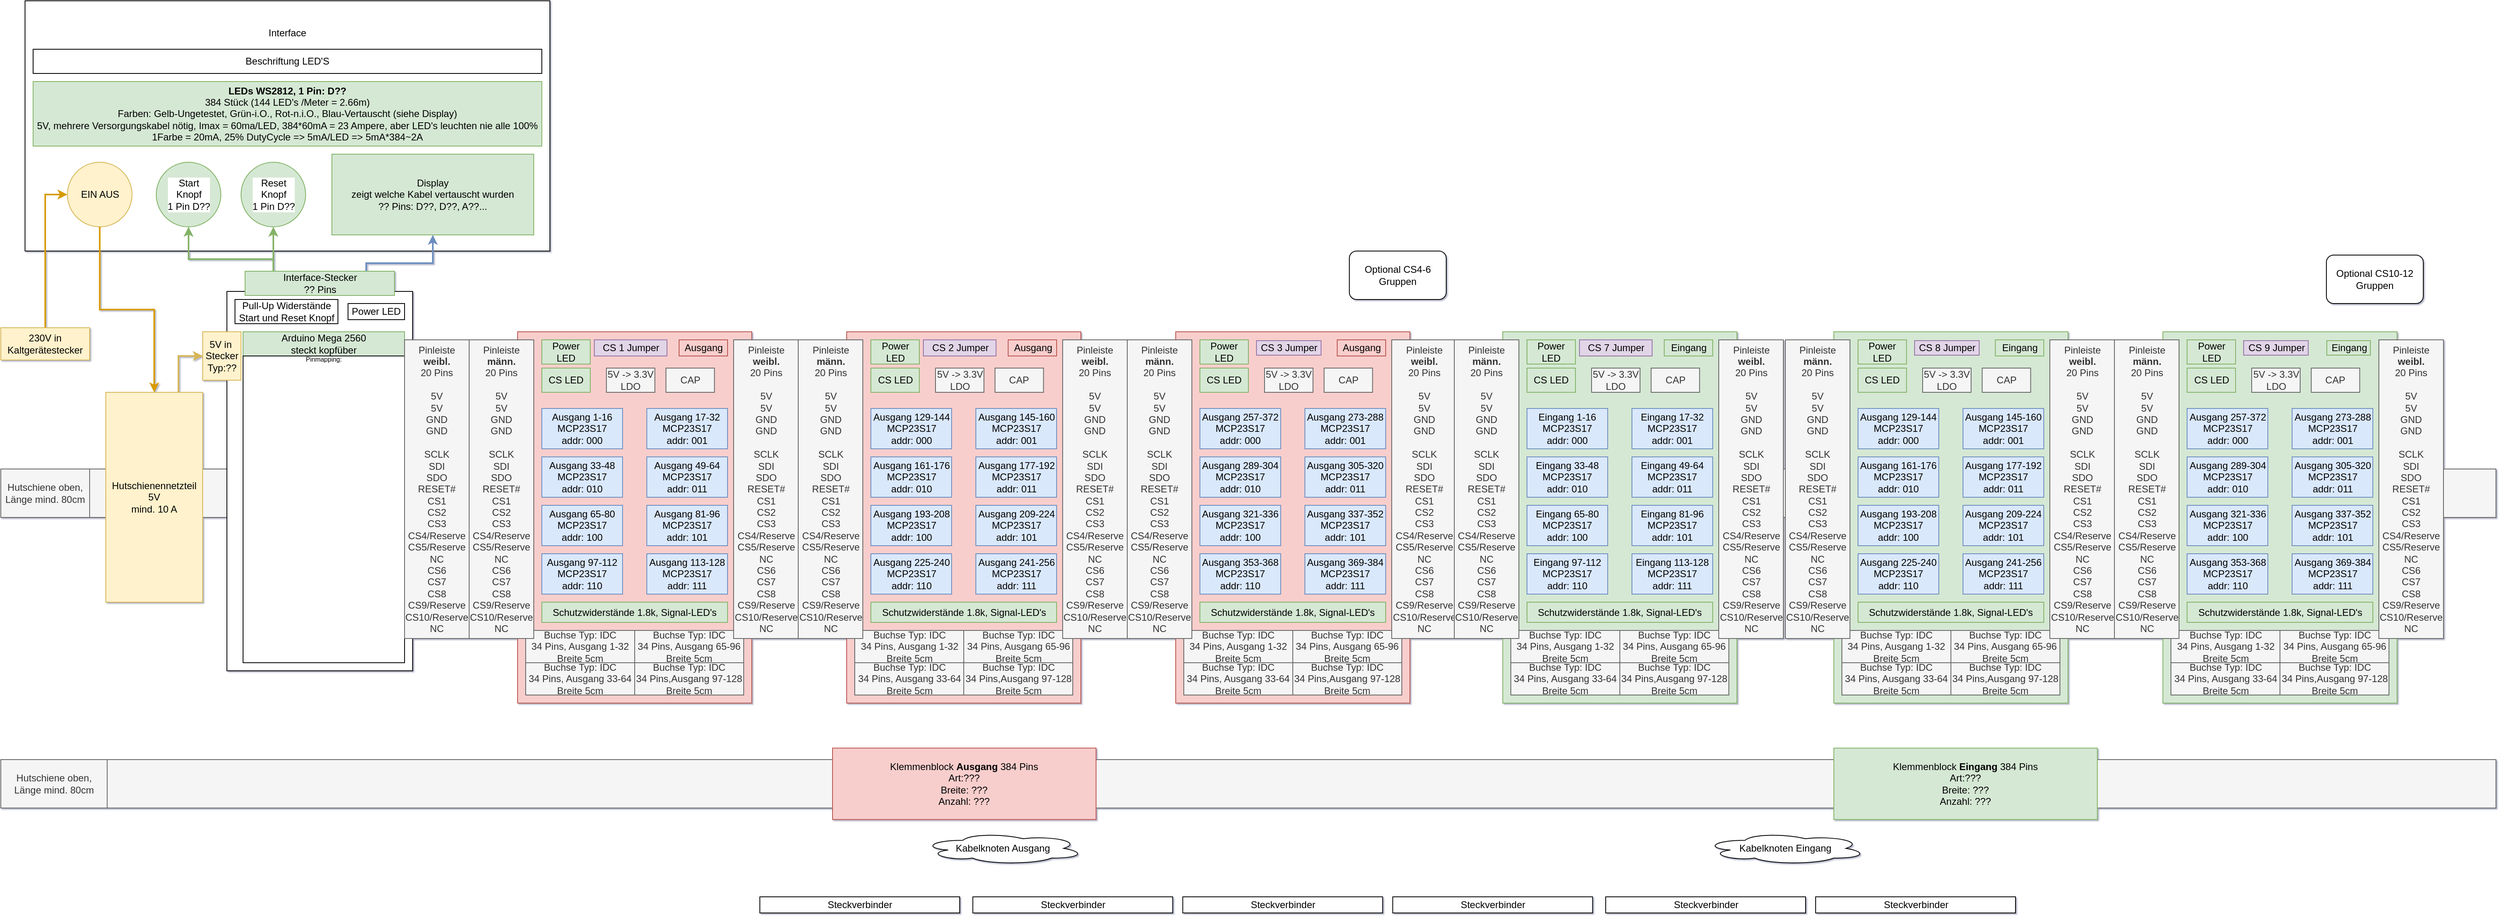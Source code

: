 <mxfile version="13.7.5" type="github"><diagram id="4r-zwSS6gZEXsT6ffk1Y" name="Übersicht"><mxGraphModel dx="1422" dy="910" grid="1" gridSize="25" guides="1" tooltips="1" connect="1" arrows="1" fold="1" page="1" pageScale="1" pageWidth="1654" pageHeight="1169" background="none" math="0" shadow="1"><root><mxCell id="0"/><mxCell id="1" parent="0"/><mxCell id="IHJFNJPG-D9lxWFkThoN-4" value="" style="group" vertex="1" connectable="0" parent="1"><mxGeometry x="110" y="960" width="3090" height="75.25" as="geometry"/></mxCell><mxCell id="PpDbgc6mo8BUQxqSgWj_-20" value="" style="rounded=0;whiteSpace=wrap;html=1;fillColor=#f5f5f5;strokeColor=#666666;fontColor=#333333;" parent="IHJFNJPG-D9lxWFkThoN-4" vertex="1"><mxGeometry width="3090.0" height="60" as="geometry"/></mxCell><mxCell id="IHJFNJPG-D9lxWFkThoN-3" value="Hutschiene oben,&lt;br&gt;Länge mind. 80cm" style="rounded=0;whiteSpace=wrap;html=1;fillColor=#f5f5f5;strokeColor=#666666;fontColor=#333333;" vertex="1" parent="IHJFNJPG-D9lxWFkThoN-4"><mxGeometry width="131.744" height="60" as="geometry"/></mxCell><mxCell id="58DMiKH8A3STGDAYHm9N-40" value="Klemmenblock &lt;b&gt;Ausgang &lt;/b&gt;384 Pins&lt;br&gt;Art:???&lt;br&gt;Breite: ???&lt;br&gt;Anzahl: ???" style="rounded=0;whiteSpace=wrap;html=1;fillColor=#f8cecc;strokeColor=#b85450;" parent="IHJFNJPG-D9lxWFkThoN-4" vertex="1"><mxGeometry x="1030.005" y="-14.25" width="326.366" height="88.5" as="geometry"/></mxCell><mxCell id="IHJFNJPG-D9lxWFkThoN-5" value="Klemmenblock &lt;b&gt;Eingang&amp;nbsp;&lt;/b&gt;384 Pins&lt;br&gt;Art:???&lt;br&gt;Breite: ???&lt;br&gt;Anzahl: ???" style="rounded=0;whiteSpace=wrap;html=1;fillColor=#d5e8d4;strokeColor=#82b366;" vertex="1" parent="IHJFNJPG-D9lxWFkThoN-4"><mxGeometry x="2269.998" y="-14.25" width="326.366" height="88.5" as="geometry"/></mxCell><mxCell id="PpDbgc6mo8BUQxqSgWj_-13" value="" style="rounded=0;whiteSpace=wrap;html=1;fillColor=#f5f5f5;strokeColor=#666666;fontColor=#333333;" parent="1" vertex="1"><mxGeometry x="110" y="600" width="3090" height="60" as="geometry"/></mxCell><mxCell id="PpDbgc6mo8BUQxqSgWj_-19" value="Interface&lt;br&gt;&lt;br&gt;&lt;br&gt;&lt;br&gt;&lt;br&gt;&lt;br&gt;&lt;br&gt;&lt;br&gt;&lt;br&gt;&lt;br&gt;&lt;br&gt;&lt;br&gt;&lt;br&gt;&lt;br&gt;&lt;br&gt;&lt;br&gt;&lt;br&gt;" style="rounded=0;whiteSpace=wrap;html=1;" parent="1" vertex="1"><mxGeometry x="140" y="20" width="650" height="310" as="geometry"/></mxCell><mxCell id="PpDbgc6mo8BUQxqSgWj_-25" style="edgeStyle=orthogonalEdgeStyle;rounded=0;orthogonalLoop=1;jettySize=auto;html=1;exitX=0.75;exitY=0;exitDx=0;exitDy=0;entryX=0.5;entryY=1;entryDx=0;entryDy=0;fillColor=#dae8fc;strokeColor=#6c8ebf;strokeWidth=2;" parent="1" source="PpDbgc6mo8BUQxqSgWj_-16" target="58DMiKH8A3STGDAYHm9N-43" edge="1"><mxGeometry relative="1" as="geometry"/></mxCell><mxCell id="PpDbgc6mo8BUQxqSgWj_-27" style="edgeStyle=orthogonalEdgeStyle;rounded=0;orthogonalLoop=1;jettySize=auto;html=1;exitX=0.25;exitY=0;exitDx=0;exitDy=0;entryX=0.5;entryY=1;entryDx=0;entryDy=0;strokeColor=#82b366;strokeWidth=2;fillColor=#d5e8d4;" parent="1" source="PpDbgc6mo8BUQxqSgWj_-16" target="58DMiKH8A3STGDAYHm9N-190" edge="1"><mxGeometry relative="1" as="geometry"/></mxCell><mxCell id="PpDbgc6mo8BUQxqSgWj_-28" style="edgeStyle=orthogonalEdgeStyle;rounded=0;orthogonalLoop=1;jettySize=auto;html=1;exitX=0.25;exitY=0;exitDx=0;exitDy=0;entryX=0.5;entryY=1;entryDx=0;entryDy=0;strokeColor=#82b366;strokeWidth=2;fillColor=#d5e8d4;" parent="1" source="PpDbgc6mo8BUQxqSgWj_-16" target="58DMiKH8A3STGDAYHm9N-191" edge="1"><mxGeometry relative="1" as="geometry"/></mxCell><mxCell id="PpDbgc6mo8BUQxqSgWj_-16" value="" style="rounded=0;whiteSpace=wrap;html=1;" parent="1" vertex="1"><mxGeometry x="390" y="380" width="230" height="470" as="geometry"/></mxCell><mxCell id="58DMiKH8A3STGDAYHm9N-43" value="Display&lt;br&gt;zeigt welche Kabel vertauscht wurden&lt;br&gt;?? Pins: D??, D??, A??..." style="rounded=0;whiteSpace=wrap;html=1;fillColor=#d5e8d4;strokeColor=#82b366;" parent="1" vertex="1"><mxGeometry x="520" y="210" width="250" height="100" as="geometry"/></mxCell><mxCell id="58DMiKH8A3STGDAYHm9N-44" value="&lt;b&gt;LEDs WS2812, 1 Pin: D??&lt;/b&gt;&lt;br&gt;384 Stück (144 LED's /Meter = 2.66m)&lt;br&gt;Farben: Gelb-Ungetestet, Grün-i.O., Rot-n.i.O., Blau-Vertauscht (siehe Display)&lt;br&gt;5V, mehrere Versorgungskabel nötig, Imax = 60ma/LED, 384*60mA = 23 Ampere, aber LED's leuchten nie alle 100%&lt;br&gt;1Farbe = 20mA, 25% DutyCycle =&amp;gt; 5mA/LED =&amp;gt; 5mA*384~2A" style="rounded=0;whiteSpace=wrap;html=1;fillColor=#d5e8d4;strokeColor=#82b366;" parent="1" vertex="1"><mxGeometry x="150" y="120" width="630" height="80" as="geometry"/></mxCell><mxCell id="PpDbgc6mo8BUQxqSgWj_-14" value="Hutschiene oben,&lt;br&gt;Länge mind. 80cm" style="rounded=0;whiteSpace=wrap;html=1;fillColor=#f5f5f5;strokeColor=#666666;fontColor=#333333;" parent="1" vertex="1"><mxGeometry x="110" y="600" width="110" height="60" as="geometry"/></mxCell><mxCell id="58DMiKH8A3STGDAYHm9N-190" value="Start&lt;br&gt;Knopf&lt;br&gt;1 Pin D??" style="ellipse;whiteSpace=wrap;html=1;aspect=fixed;labelBackgroundColor=#FFFFFF;strokeColor=#82b366;fillColor=#d5e8d4;" parent="1" vertex="1"><mxGeometry x="302.5" y="220" width="80" height="80" as="geometry"/></mxCell><mxCell id="PpDbgc6mo8BUQxqSgWj_-1" value="EIN AUS" style="ellipse;whiteSpace=wrap;html=1;aspect=fixed;fillColor=#fff2cc;strokeColor=#d6b656;" parent="1" vertex="1"><mxGeometry x="192.5" y="220" width="80" height="80" as="geometry"/></mxCell><mxCell id="PpDbgc6mo8BUQxqSgWj_-3" style="edgeStyle=orthogonalEdgeStyle;rounded=0;orthogonalLoop=1;jettySize=auto;html=1;exitX=0.5;exitY=1;exitDx=0;exitDy=0;entryX=0.5;entryY=0;entryDx=0;entryDy=0;fillColor=#ffe6cc;strokeColor=#d79b00;strokeWidth=2;" parent="1" source="PpDbgc6mo8BUQxqSgWj_-1" target="PpDbgc6mo8BUQxqSgWj_-2" edge="1"><mxGeometry relative="1" as="geometry"/></mxCell><mxCell id="F788LlJH-2IP6PnrwlRC-6" style="edgeStyle=orthogonalEdgeStyle;rounded=0;orthogonalLoop=1;jettySize=auto;html=1;exitX=0.75;exitY=0;exitDx=0;exitDy=0;entryX=0;entryY=0.5;entryDx=0;entryDy=0;strokeWidth=2;fillColor=#fff2cc;strokeColor=#d6b656;" edge="1" parent="1" source="PpDbgc6mo8BUQxqSgWj_-2" target="F788LlJH-2IP6PnrwlRC-5"><mxGeometry relative="1" as="geometry"/></mxCell><mxCell id="PpDbgc6mo8BUQxqSgWj_-2" value="Hutschienennetzteil&lt;br&gt;5V&lt;br&gt;mind. 10 A" style="rounded=0;whiteSpace=wrap;html=1;fillColor=#fff2cc;strokeColor=#d6b656;" parent="1" vertex="1"><mxGeometry x="240" y="505" width="120" height="260" as="geometry"/></mxCell><mxCell id="58DMiKH8A3STGDAYHm9N-1" value="Arduino Mega 2560&lt;br&gt;steckt kopfüber" style="rounded=0;whiteSpace=wrap;html=1;fillColor=#d5e8d4;strokeColor=#82b366;" parent="1" vertex="1"><mxGeometry x="410" y="430" width="200" height="30" as="geometry"/></mxCell><mxCell id="58DMiKH8A3STGDAYHm9N-191" value="Reset&lt;br&gt;Knopf&lt;br&gt;1 Pin D??" style="ellipse;whiteSpace=wrap;html=1;aspect=fixed;labelBackgroundColor=#FFFFFF;strokeColor=#82b366;fillColor=#d5e8d4;" parent="1" vertex="1"><mxGeometry x="407.5" y="220" width="80" height="80" as="geometry"/></mxCell><mxCell id="PpDbgc6mo8BUQxqSgWj_-22" value="Beschriftung LED'S" style="rounded=0;whiteSpace=wrap;html=1;" parent="1" vertex="1"><mxGeometry x="150" y="80" width="630" height="30" as="geometry"/></mxCell><mxCell id="PpDbgc6mo8BUQxqSgWj_-26" value="Interface-Stecker&lt;br&gt;?? Pins" style="rounded=0;whiteSpace=wrap;html=1;fillColor=#d5e8d4;strokeColor=#82b366;" parent="1" vertex="1"><mxGeometry x="412.5" y="355" width="185" height="30" as="geometry"/></mxCell><mxCell id="PpDbgc6mo8BUQxqSgWj_-154" value="&lt;font style=&quot;font-size: 8px&quot;&gt;Pinmapping:&lt;br&gt;&lt;br&gt;&lt;br&gt;&lt;br&gt;&lt;br&gt;&lt;br&gt;&lt;br&gt;&lt;br&gt;&lt;br&gt;&lt;br&gt;&lt;br&gt;&lt;br&gt;&lt;br&gt;&lt;br&gt;&lt;br&gt;&lt;br&gt;&lt;br&gt;&lt;br&gt;&lt;br&gt;&lt;br&gt;&lt;br&gt;&lt;br&gt;&lt;br&gt;&lt;br&gt;&lt;br&gt;&lt;br&gt;&lt;br&gt;&lt;/font&gt;" style="rounded=0;whiteSpace=wrap;html=1;" parent="1" vertex="1"><mxGeometry x="410" y="460" width="200" height="380" as="geometry"/></mxCell><mxCell id="F788LlJH-2IP6PnrwlRC-2" style="edgeStyle=orthogonalEdgeStyle;rounded=0;orthogonalLoop=1;jettySize=auto;html=1;exitX=0.5;exitY=0;exitDx=0;exitDy=0;entryX=0;entryY=0.5;entryDx=0;entryDy=0;fillColor=#ffe6cc;strokeColor=#d79b00;strokeWidth=2;" edge="1" parent="1" source="F788LlJH-2IP6PnrwlRC-1" target="PpDbgc6mo8BUQxqSgWj_-1"><mxGeometry relative="1" as="geometry"/></mxCell><mxCell id="F788LlJH-2IP6PnrwlRC-1" value="230V in&lt;br&gt;Kaltgerätestecker" style="rounded=0;whiteSpace=wrap;html=1;fillColor=#fff2cc;strokeColor=#d6b656;" vertex="1" parent="1"><mxGeometry x="110" y="425" width="110" height="40" as="geometry"/></mxCell><mxCell id="F788LlJH-2IP6PnrwlRC-3" value="Pull-Up Widerstände Start und Reset Knopf" style="rounded=0;whiteSpace=wrap;html=1;" vertex="1" parent="1"><mxGeometry x="400" y="390" width="127.5" height="30" as="geometry"/></mxCell><mxCell id="F788LlJH-2IP6PnrwlRC-4" value="Power LED" style="rounded=0;whiteSpace=wrap;html=1;" vertex="1" parent="1"><mxGeometry x="540" y="395" width="70" height="20" as="geometry"/></mxCell><mxCell id="F788LlJH-2IP6PnrwlRC-5" value="5V in&amp;nbsp;&lt;br&gt;Stecker&lt;br&gt;Typ:??" style="rounded=0;whiteSpace=wrap;html=1;fillColor=#fff2cc;strokeColor=#d6b656;" vertex="1" parent="1"><mxGeometry x="360" y="430" width="47.5" height="60" as="geometry"/></mxCell><mxCell id="F788LlJH-2IP6PnrwlRC-9" value="Kabelknoten Ausgang" style="ellipse;shape=cloud;whiteSpace=wrap;html=1;" vertex="1" parent="1"><mxGeometry x="1251.25" y="1050" width="200" height="40" as="geometry"/></mxCell><mxCell id="F788LlJH-2IP6PnrwlRC-10" value="Kabelknoten Eingang" style="ellipse;shape=cloud;whiteSpace=wrap;html=1;" vertex="1" parent="1"><mxGeometry x="2220" y="1050" width="200" height="40" as="geometry"/></mxCell><mxCell id="F788LlJH-2IP6PnrwlRC-30" value="Pinleiste&lt;br&gt;&lt;b&gt;weibl.&lt;/b&gt;&lt;br&gt;20 Pins&lt;br&gt;&lt;br&gt;5V&lt;br&gt;5V&lt;br&gt;GND&lt;br&gt;GND&lt;br&gt;&lt;br&gt;SCLK&lt;br&gt;SDI&lt;br&gt;SDO&lt;br&gt;RESET#&lt;br&gt;CS1&lt;br&gt;CS2&lt;br&gt;CS3&lt;br&gt;CS4/Reserve&lt;br&gt;CS5/Reserve&lt;br&gt;NC&lt;br&gt;CS6&lt;br&gt;CS7&lt;br&gt;CS8&lt;br&gt;CS9/Reserve&lt;br&gt;CS10/Reserve&lt;br&gt;NC" style="rounded=0;whiteSpace=wrap;html=1;fillColor=#f5f5f5;strokeColor=#666666;fontColor=#333333;" vertex="1" parent="1"><mxGeometry x="610" y="440" width="80" height="370" as="geometry"/></mxCell><mxCell id="IHJFNJPG-D9lxWFkThoN-1" value="" style="group" vertex="1" connectable="0" parent="1"><mxGeometry x="690" y="430" width="2445" height="460" as="geometry"/></mxCell><mxCell id="F788LlJH-2IP6PnrwlRC-81" value="" style="group" vertex="1" connectable="0" parent="IHJFNJPG-D9lxWFkThoN-1"><mxGeometry width="407.5" height="460" as="geometry"/></mxCell><mxCell id="PpDbgc6mo8BUQxqSgWj_-75" value="" style="rounded=0;whiteSpace=wrap;html=1;fillColor=#f8cecc;strokeColor=#b85450;" parent="F788LlJH-2IP6PnrwlRC-81" vertex="1"><mxGeometry x="60" width="290" height="460" as="geometry"/></mxCell><mxCell id="PpDbgc6mo8BUQxqSgWj_-76" value="CS 1 Jumper" style="text;html=1;align=center;verticalAlign=middle;resizable=0;points=[];autosize=1;fillColor=#e1d5e7;strokeColor=#9673a6;" parent="F788LlJH-2IP6PnrwlRC-81" vertex="1"><mxGeometry x="155" y="10" width="90" height="20" as="geometry"/></mxCell><mxCell id="PpDbgc6mo8BUQxqSgWj_-78" value="Power LED" style="rounded=0;whiteSpace=wrap;html=1;fillColor=#d5e8d4;strokeColor=#82b366;" parent="F788LlJH-2IP6PnrwlRC-81" vertex="1"><mxGeometry x="90" y="10" width="60" height="30" as="geometry"/></mxCell><mxCell id="PpDbgc6mo8BUQxqSgWj_-79" value="CS LED" style="rounded=0;whiteSpace=wrap;html=1;fillColor=#d5e8d4;strokeColor=#82b366;" parent="F788LlJH-2IP6PnrwlRC-81" vertex="1"><mxGeometry x="90" y="45" width="60" height="30" as="geometry"/></mxCell><mxCell id="PpDbgc6mo8BUQxqSgWj_-80" value="5V -&amp;gt; 3.3V LDO" style="rounded=0;whiteSpace=wrap;html=1;fillColor=#f5f5f5;strokeColor=#666666;fontColor=#333333;" parent="F788LlJH-2IP6PnrwlRC-81" vertex="1"><mxGeometry x="170" y="45" width="60" height="30" as="geometry"/></mxCell><mxCell id="PpDbgc6mo8BUQxqSgWj_-81" value="CAP" style="rounded=0;whiteSpace=wrap;html=1;fillColor=#f5f5f5;strokeColor=#666666;fontColor=#333333;" parent="F788LlJH-2IP6PnrwlRC-81" vertex="1"><mxGeometry x="243.75" y="45" width="60" height="30" as="geometry"/></mxCell><mxCell id="PpDbgc6mo8BUQxqSgWj_-82" value="Schutzwiderstände 1.8k, Signal-LED's" style="rounded=0;whiteSpace=wrap;html=1;fillColor=#d5e8d4;strokeColor=#82b366;" parent="F788LlJH-2IP6PnrwlRC-81" vertex="1"><mxGeometry x="90" y="335" width="230" height="25" as="geometry"/></mxCell><mxCell id="PpDbgc6mo8BUQxqSgWj_-84" value="Ausgang" style="text;html=1;align=center;verticalAlign=middle;resizable=0;points=[];autosize=1;fillColor=#f8cecc;strokeColor=#b85450;" parent="F788LlJH-2IP6PnrwlRC-81" vertex="1"><mxGeometry x="260" y="10" width="60" height="20" as="geometry"/></mxCell><mxCell id="58DMiKH8A3STGDAYHm9N-45" value="Ausgang 1-16&lt;br&gt;MCP23S17&lt;br&gt;addr: 000" style="whiteSpace=wrap;html=1;" parent="F788LlJH-2IP6PnrwlRC-81" vertex="1"><mxGeometry x="90" y="95" width="100" height="50" as="geometry"/></mxCell><mxCell id="58DMiKH8A3STGDAYHm9N-47" value="Ausgang 17-32&lt;br&gt;MCP23S17&lt;br&gt;addr: 001" style="whiteSpace=wrap;html=1;" parent="F788LlJH-2IP6PnrwlRC-81" vertex="1"><mxGeometry x="220" y="95" width="100" height="50" as="geometry"/></mxCell><mxCell id="58DMiKH8A3STGDAYHm9N-48" value="Ausgang 33-48&lt;br&gt;MCP23S17&lt;br&gt;addr: 010" style="whiteSpace=wrap;html=1;" parent="F788LlJH-2IP6PnrwlRC-81" vertex="1"><mxGeometry x="90" y="155" width="100" height="50" as="geometry"/></mxCell><mxCell id="58DMiKH8A3STGDAYHm9N-49" value="Ausgang 65-80&lt;br&gt;MCP23S17&lt;br&gt;addr: 100" style="whiteSpace=wrap;html=1;" parent="F788LlJH-2IP6PnrwlRC-81" vertex="1"><mxGeometry x="90" y="215" width="100" height="50" as="geometry"/></mxCell><mxCell id="58DMiKH8A3STGDAYHm9N-50" value="Ausgang 49-64&lt;br&gt;MCP23S17&lt;br&gt;addr: 011" style="whiteSpace=wrap;html=1;" parent="F788LlJH-2IP6PnrwlRC-81" vertex="1"><mxGeometry x="220" y="155" width="100" height="50" as="geometry"/></mxCell><mxCell id="58DMiKH8A3STGDAYHm9N-51" value="Ausgang 81-96&lt;br&gt;MCP23S17&lt;br&gt;addr: 101" style="whiteSpace=wrap;html=1;" parent="F788LlJH-2IP6PnrwlRC-81" vertex="1"><mxGeometry x="220" y="215" width="100" height="50" as="geometry"/></mxCell><mxCell id="58DMiKH8A3STGDAYHm9N-52" value="Ausgang 97-112&lt;br&gt;MCP23S17&lt;br&gt;addr: 110" style="whiteSpace=wrap;html=1;" parent="F788LlJH-2IP6PnrwlRC-81" vertex="1"><mxGeometry x="90" y="275" width="100" height="50" as="geometry"/></mxCell><mxCell id="58DMiKH8A3STGDAYHm9N-53" value="Ausgang 113-128&lt;br&gt;MCP23S17&lt;br&gt;addr: 111" style="whiteSpace=wrap;html=1;fillColor=#dae8fc;strokeColor=#6c8ebf;" parent="F788LlJH-2IP6PnrwlRC-81" vertex="1"><mxGeometry x="220" y="275" width="100" height="50" as="geometry"/></mxCell><mxCell id="58DMiKH8A3STGDAYHm9N-84" value="Ausgang 1-16&lt;br&gt;MCP23S17&lt;br&gt;addr: 000" style="whiteSpace=wrap;html=1;" parent="F788LlJH-2IP6PnrwlRC-81" vertex="1"><mxGeometry x="90" y="95" width="100" height="50" as="geometry"/></mxCell><mxCell id="58DMiKH8A3STGDAYHm9N-85" value="Ausgang 33-48&lt;br&gt;MCP23S17&lt;br&gt;addr: 010" style="whiteSpace=wrap;html=1;" parent="F788LlJH-2IP6PnrwlRC-81" vertex="1"><mxGeometry x="90" y="155" width="100" height="50" as="geometry"/></mxCell><mxCell id="58DMiKH8A3STGDAYHm9N-86" value="Ausgang 65-80&lt;br&gt;MCP23S17&lt;br&gt;addr: 100" style="whiteSpace=wrap;html=1;" parent="F788LlJH-2IP6PnrwlRC-81" vertex="1"><mxGeometry x="90" y="215" width="100" height="50" as="geometry"/></mxCell><mxCell id="58DMiKH8A3STGDAYHm9N-87" value="Ausgang 1-16&lt;br&gt;MCP23S17&lt;br&gt;addr: 000" style="whiteSpace=wrap;html=1;" parent="F788LlJH-2IP6PnrwlRC-81" vertex="1"><mxGeometry x="90" y="95" width="100" height="50" as="geometry"/></mxCell><mxCell id="58DMiKH8A3STGDAYHm9N-88" value="Ausgang 33-48&lt;br&gt;MCP23S17&lt;br&gt;addr: 010" style="whiteSpace=wrap;html=1;" parent="F788LlJH-2IP6PnrwlRC-81" vertex="1"><mxGeometry x="90" y="155" width="100" height="50" as="geometry"/></mxCell><mxCell id="58DMiKH8A3STGDAYHm9N-89" value="Ausgang 65-80&lt;br&gt;MCP23S17&lt;br&gt;addr: 100" style="whiteSpace=wrap;html=1;" parent="F788LlJH-2IP6PnrwlRC-81" vertex="1"><mxGeometry x="90" y="215" width="100" height="50" as="geometry"/></mxCell><mxCell id="58DMiKH8A3STGDAYHm9N-90" value="Ausgang 1-16&lt;br&gt;MCP23S17&lt;br&gt;addr: 000" style="whiteSpace=wrap;html=1;" parent="F788LlJH-2IP6PnrwlRC-81" vertex="1"><mxGeometry x="90" y="95" width="100" height="50" as="geometry"/></mxCell><mxCell id="58DMiKH8A3STGDAYHm9N-91" value="Ausgang 33-48&lt;br&gt;MCP23S17&lt;br&gt;addr: 010" style="whiteSpace=wrap;html=1;" parent="F788LlJH-2IP6PnrwlRC-81" vertex="1"><mxGeometry x="90" y="155" width="100" height="50" as="geometry"/></mxCell><mxCell id="58DMiKH8A3STGDAYHm9N-92" value="Ausgang 65-80&lt;br&gt;MCP23S17&lt;br&gt;addr: 100" style="whiteSpace=wrap;html=1;" parent="F788LlJH-2IP6PnrwlRC-81" vertex="1"><mxGeometry x="90" y="215" width="100" height="50" as="geometry"/></mxCell><mxCell id="58DMiKH8A3STGDAYHm9N-93" value="Ausgang 1-16&lt;br&gt;MCP23S17&lt;br&gt;addr: 000" style="whiteSpace=wrap;html=1;fillColor=#dae8fc;strokeColor=#6c8ebf;" parent="F788LlJH-2IP6PnrwlRC-81" vertex="1"><mxGeometry x="90" y="95" width="100" height="50" as="geometry"/></mxCell><mxCell id="58DMiKH8A3STGDAYHm9N-94" value="Ausgang 33-48&lt;br&gt;MCP23S17&lt;br&gt;addr: 010" style="whiteSpace=wrap;html=1;" parent="F788LlJH-2IP6PnrwlRC-81" vertex="1"><mxGeometry x="90" y="155" width="100" height="50" as="geometry"/></mxCell><mxCell id="58DMiKH8A3STGDAYHm9N-95" value="Ausgang 65-80&lt;br&gt;MCP23S17&lt;br&gt;addr: 100" style="whiteSpace=wrap;html=1;" parent="F788LlJH-2IP6PnrwlRC-81" vertex="1"><mxGeometry x="90" y="215" width="100" height="50" as="geometry"/></mxCell><mxCell id="58DMiKH8A3STGDAYHm9N-96" value="Ausgang 49-64&lt;br&gt;MCP23S17&lt;br&gt;addr: 011" style="whiteSpace=wrap;html=1;" parent="F788LlJH-2IP6PnrwlRC-81" vertex="1"><mxGeometry x="220" y="155" width="100" height="50" as="geometry"/></mxCell><mxCell id="F788LlJH-2IP6PnrwlRC-19" value="" style="group;fillColor=#f5f5f5;strokeColor=#666666;fontColor=#333333;" vertex="1" connectable="0" parent="F788LlJH-2IP6PnrwlRC-81"><mxGeometry x="70" y="370" width="270" height="80" as="geometry"/></mxCell><mxCell id="F788LlJH-2IP6PnrwlRC-14" value="Buchse Typ: IDC&lt;br&gt;34 Pins, Ausgang 1-32&lt;br&gt;Breite 5cm" style="rounded=0;whiteSpace=wrap;html=1;fillColor=#f5f5f5;strokeColor=#666666;fontColor=#333333;" vertex="1" parent="F788LlJH-2IP6PnrwlRC-19"><mxGeometry x="135" y="40" width="135" height="40" as="geometry"/></mxCell><mxCell id="F788LlJH-2IP6PnrwlRC-16" value="" style="group;fillColor=#f5f5f5;strokeColor=#666666;fontColor=#333333;" vertex="1" connectable="0" parent="F788LlJH-2IP6PnrwlRC-19"><mxGeometry width="270" height="80" as="geometry"/></mxCell><mxCell id="F788LlJH-2IP6PnrwlRC-8" value="Buchse Typ: IDC&lt;br&gt;34 Pins, Ausgang 1-32&lt;br&gt;Breite 5cm" style="rounded=0;whiteSpace=wrap;html=1;fillColor=#f5f5f5;strokeColor=#666666;fontColor=#333333;" vertex="1" parent="F788LlJH-2IP6PnrwlRC-16"><mxGeometry width="135" height="40" as="geometry"/></mxCell><mxCell id="F788LlJH-2IP6PnrwlRC-13" value="Buchse Typ: IDC&lt;br&gt;34 Pins, Ausgang 33-64&lt;br&gt;Breite 5cm" style="rounded=0;whiteSpace=wrap;html=1;fillColor=#f5f5f5;strokeColor=#666666;fontColor=#333333;" vertex="1" parent="F788LlJH-2IP6PnrwlRC-16"><mxGeometry y="40" width="135" height="40" as="geometry"/></mxCell><mxCell id="F788LlJH-2IP6PnrwlRC-15" value="Buchse Typ: IDC&lt;br&gt;34 Pins,Ausgang 97-128&lt;br&gt;Breite 5cm" style="rounded=0;whiteSpace=wrap;html=1;fillColor=#f5f5f5;strokeColor=#666666;fontColor=#333333;" vertex="1" parent="F788LlJH-2IP6PnrwlRC-16"><mxGeometry x="135" y="40" width="135" height="40" as="geometry"/></mxCell><mxCell id="F788LlJH-2IP6PnrwlRC-18" value="" style="group;fillColor=#f5f5f5;strokeColor=#666666;fontColor=#333333;" vertex="1" connectable="0" parent="F788LlJH-2IP6PnrwlRC-19"><mxGeometry x="135" width="135" height="40" as="geometry"/></mxCell><mxCell id="F788LlJH-2IP6PnrwlRC-12" value="Buchse Typ: IDC&lt;br&gt;34 Pins, Ausgang 65-96&lt;br&gt;Breite 5cm" style="rounded=0;whiteSpace=wrap;html=1;fillColor=#f5f5f5;strokeColor=#666666;fontColor=#333333;" vertex="1" parent="F788LlJH-2IP6PnrwlRC-18"><mxGeometry width="135" height="40" as="geometry"/></mxCell><mxCell id="F788LlJH-2IP6PnrwlRC-20" value="Ausgang 33-48&lt;br&gt;MCP23S17&lt;br&gt;addr: 010" style="whiteSpace=wrap;html=1;" vertex="1" parent="F788LlJH-2IP6PnrwlRC-81"><mxGeometry x="90" y="155" width="100" height="50" as="geometry"/></mxCell><mxCell id="F788LlJH-2IP6PnrwlRC-21" value="Ausgang 65-80&lt;br&gt;MCP23S17&lt;br&gt;addr: 100" style="whiteSpace=wrap;html=1;" vertex="1" parent="F788LlJH-2IP6PnrwlRC-81"><mxGeometry x="90" y="215" width="100" height="50" as="geometry"/></mxCell><mxCell id="F788LlJH-2IP6PnrwlRC-22" value="Ausgang 97-112&lt;br&gt;MCP23S17&lt;br&gt;addr: 110" style="whiteSpace=wrap;html=1;" vertex="1" parent="F788LlJH-2IP6PnrwlRC-81"><mxGeometry x="90" y="275" width="100" height="50" as="geometry"/></mxCell><mxCell id="F788LlJH-2IP6PnrwlRC-23" value="Ausgang 33-48&lt;br&gt;MCP23S17&lt;br&gt;addr: 010" style="whiteSpace=wrap;html=1;fillColor=#dae8fc;strokeColor=#6c8ebf;" vertex="1" parent="F788LlJH-2IP6PnrwlRC-81"><mxGeometry x="90" y="155" width="100" height="50" as="geometry"/></mxCell><mxCell id="F788LlJH-2IP6PnrwlRC-24" value="Ausgang 65-80&lt;br&gt;MCP23S17&lt;br&gt;addr: 100" style="whiteSpace=wrap;html=1;fillColor=#dae8fc;strokeColor=#6c8ebf;" vertex="1" parent="F788LlJH-2IP6PnrwlRC-81"><mxGeometry x="90" y="215" width="100" height="50" as="geometry"/></mxCell><mxCell id="F788LlJH-2IP6PnrwlRC-25" value="Ausgang 97-112&lt;br&gt;MCP23S17&lt;br&gt;addr: 110" style="whiteSpace=wrap;html=1;fillColor=#dae8fc;strokeColor=#6c8ebf;" vertex="1" parent="F788LlJH-2IP6PnrwlRC-81"><mxGeometry x="90" y="275" width="100" height="50" as="geometry"/></mxCell><mxCell id="F788LlJH-2IP6PnrwlRC-26" value="Ausgang 49-64&lt;br&gt;MCP23S17&lt;br&gt;addr: 011" style="whiteSpace=wrap;html=1;fillColor=#dae8fc;strokeColor=#6c8ebf;" vertex="1" parent="F788LlJH-2IP6PnrwlRC-81"><mxGeometry x="220" y="155" width="100" height="50" as="geometry"/></mxCell><mxCell id="F788LlJH-2IP6PnrwlRC-27" value="Ausgang 17-32&lt;br&gt;MCP23S17&lt;br&gt;addr: 001" style="whiteSpace=wrap;html=1;fillColor=#dae8fc;strokeColor=#6c8ebf;" vertex="1" parent="F788LlJH-2IP6PnrwlRC-81"><mxGeometry x="220" y="95" width="100" height="50" as="geometry"/></mxCell><mxCell id="F788LlJH-2IP6PnrwlRC-28" value="Ausgang 81-96&lt;br&gt;MCP23S17&lt;br&gt;addr: 101" style="whiteSpace=wrap;html=1;fillColor=#dae8fc;strokeColor=#6c8ebf;" vertex="1" parent="F788LlJH-2IP6PnrwlRC-81"><mxGeometry x="220" y="215" width="100" height="50" as="geometry"/></mxCell><mxCell id="F788LlJH-2IP6PnrwlRC-31" value="Pinleiste&lt;br&gt;&lt;b&gt;weibl.&lt;/b&gt;&lt;br&gt;20 Pins&lt;br&gt;&lt;br&gt;5V&lt;br&gt;5V&lt;br&gt;GND&lt;br&gt;GND&lt;br&gt;&lt;br&gt;SCLK&lt;br&gt;SDI&lt;br&gt;SDO&lt;br&gt;RESET#&lt;br&gt;CS1&lt;br&gt;CS2&lt;br&gt;CS3&lt;br&gt;CS4/Reserve&lt;br&gt;CS5/Reserve&lt;br&gt;NC&lt;br&gt;CS6&lt;br&gt;CS7&lt;br&gt;CS8&lt;br&gt;CS9/Reserve&lt;br&gt;CS10/Reserve&lt;br&gt;NC" style="rounded=0;whiteSpace=wrap;html=1;fillColor=#f5f5f5;strokeColor=#666666;fontColor=#333333;" vertex="1" parent="F788LlJH-2IP6PnrwlRC-81"><mxGeometry x="327.5" y="10" width="80" height="370" as="geometry"/></mxCell><mxCell id="PpDbgc6mo8BUQxqSgWj_-77" value="Pinleiste&lt;br&gt;&lt;b&gt;männ.&lt;/b&gt;&lt;br&gt;20 Pins&lt;br&gt;&lt;br&gt;5V&lt;br&gt;5V&lt;br&gt;GND&lt;br&gt;GND&lt;br&gt;&lt;br&gt;SCLK&lt;br&gt;SDI&lt;br&gt;SDO&lt;br&gt;RESET#&lt;br&gt;CS1&lt;br&gt;CS2&lt;br&gt;CS3&lt;br&gt;CS4/Reserve&lt;br&gt;CS5/Reserve&lt;br&gt;NC&lt;br&gt;CS6&lt;br&gt;CS7&lt;br&gt;CS8&lt;br&gt;CS9/Reserve&lt;br&gt;CS10/Reserve&lt;br&gt;NC" style="rounded=0;whiteSpace=wrap;html=1;fillColor=#f5f5f5;strokeColor=#666666;fontColor=#333333;" parent="F788LlJH-2IP6PnrwlRC-81" vertex="1"><mxGeometry y="10" width="80" height="370" as="geometry"/></mxCell><mxCell id="F788LlJH-2IP6PnrwlRC-82" value="" style="group" vertex="1" connectable="0" parent="IHJFNJPG-D9lxWFkThoN-1"><mxGeometry x="407.5" width="407.5" height="460" as="geometry"/></mxCell><mxCell id="F788LlJH-2IP6PnrwlRC-83" value="" style="rounded=0;whiteSpace=wrap;html=1;fillColor=#f8cecc;strokeColor=#b85450;" vertex="1" parent="F788LlJH-2IP6PnrwlRC-82"><mxGeometry x="60" width="290" height="460" as="geometry"/></mxCell><mxCell id="F788LlJH-2IP6PnrwlRC-84" value="CS 2 Jumper" style="text;html=1;align=center;verticalAlign=middle;resizable=0;points=[];autosize=1;fillColor=#e1d5e7;strokeColor=#9673a6;" vertex="1" parent="F788LlJH-2IP6PnrwlRC-82"><mxGeometry x="155" y="10" width="90" height="20" as="geometry"/></mxCell><mxCell id="F788LlJH-2IP6PnrwlRC-85" value="Power LED" style="rounded=0;whiteSpace=wrap;html=1;fillColor=#d5e8d4;strokeColor=#82b366;" vertex="1" parent="F788LlJH-2IP6PnrwlRC-82"><mxGeometry x="90" y="10" width="60" height="30" as="geometry"/></mxCell><mxCell id="F788LlJH-2IP6PnrwlRC-86" value="CS LED" style="rounded=0;whiteSpace=wrap;html=1;fillColor=#d5e8d4;strokeColor=#82b366;" vertex="1" parent="F788LlJH-2IP6PnrwlRC-82"><mxGeometry x="90" y="45" width="60" height="30" as="geometry"/></mxCell><mxCell id="F788LlJH-2IP6PnrwlRC-87" value="5V -&amp;gt; 3.3V LDO" style="rounded=0;whiteSpace=wrap;html=1;fillColor=#f5f5f5;strokeColor=#666666;fontColor=#333333;" vertex="1" parent="F788LlJH-2IP6PnrwlRC-82"><mxGeometry x="170" y="45" width="60" height="30" as="geometry"/></mxCell><mxCell id="F788LlJH-2IP6PnrwlRC-88" value="CAP" style="rounded=0;whiteSpace=wrap;html=1;fillColor=#f5f5f5;strokeColor=#666666;fontColor=#333333;" vertex="1" parent="F788LlJH-2IP6PnrwlRC-82"><mxGeometry x="243.75" y="45" width="60" height="30" as="geometry"/></mxCell><mxCell id="F788LlJH-2IP6PnrwlRC-89" value="Schutzwiderstände 1.8k, Signal-LED's" style="rounded=0;whiteSpace=wrap;html=1;fillColor=#d5e8d4;strokeColor=#82b366;" vertex="1" parent="F788LlJH-2IP6PnrwlRC-82"><mxGeometry x="90" y="335" width="230" height="25" as="geometry"/></mxCell><mxCell id="F788LlJH-2IP6PnrwlRC-90" value="Ausgang" style="text;html=1;align=center;verticalAlign=middle;resizable=0;points=[];autosize=1;fillColor=#f8cecc;strokeColor=#b85450;" vertex="1" parent="F788LlJH-2IP6PnrwlRC-82"><mxGeometry x="260" y="10" width="60" height="20" as="geometry"/></mxCell><mxCell id="F788LlJH-2IP6PnrwlRC-91" value="Ausgang 1-16&lt;br&gt;MCP23S17&lt;br&gt;addr: 000" style="whiteSpace=wrap;html=1;" vertex="1" parent="F788LlJH-2IP6PnrwlRC-82"><mxGeometry x="90" y="95" width="100" height="50" as="geometry"/></mxCell><mxCell id="F788LlJH-2IP6PnrwlRC-92" value="Ausgang 17-32&lt;br&gt;MCP23S17&lt;br&gt;addr: 001" style="whiteSpace=wrap;html=1;" vertex="1" parent="F788LlJH-2IP6PnrwlRC-82"><mxGeometry x="220" y="95" width="100" height="50" as="geometry"/></mxCell><mxCell id="F788LlJH-2IP6PnrwlRC-93" value="Ausgang 33-48&lt;br&gt;MCP23S17&lt;br&gt;addr: 010" style="whiteSpace=wrap;html=1;" vertex="1" parent="F788LlJH-2IP6PnrwlRC-82"><mxGeometry x="90" y="155" width="100" height="50" as="geometry"/></mxCell><mxCell id="F788LlJH-2IP6PnrwlRC-94" value="Ausgang 65-80&lt;br&gt;MCP23S17&lt;br&gt;addr: 100" style="whiteSpace=wrap;html=1;" vertex="1" parent="F788LlJH-2IP6PnrwlRC-82"><mxGeometry x="90" y="215" width="100" height="50" as="geometry"/></mxCell><mxCell id="F788LlJH-2IP6PnrwlRC-95" value="Ausgang 49-64&lt;br&gt;MCP23S17&lt;br&gt;addr: 011" style="whiteSpace=wrap;html=1;" vertex="1" parent="F788LlJH-2IP6PnrwlRC-82"><mxGeometry x="220" y="155" width="100" height="50" as="geometry"/></mxCell><mxCell id="F788LlJH-2IP6PnrwlRC-96" value="Ausgang 81-96&lt;br&gt;MCP23S17&lt;br&gt;addr: 101" style="whiteSpace=wrap;html=1;" vertex="1" parent="F788LlJH-2IP6PnrwlRC-82"><mxGeometry x="220" y="215" width="100" height="50" as="geometry"/></mxCell><mxCell id="F788LlJH-2IP6PnrwlRC-97" value="Ausgang 97-112&lt;br&gt;MCP23S17&lt;br&gt;addr: 110" style="whiteSpace=wrap;html=1;" vertex="1" parent="F788LlJH-2IP6PnrwlRC-82"><mxGeometry x="90" y="275" width="100" height="50" as="geometry"/></mxCell><mxCell id="F788LlJH-2IP6PnrwlRC-98" value="Ausgang 241-256&lt;br&gt;MCP23S17&lt;br&gt;addr: 111" style="whiteSpace=wrap;html=1;fillColor=#dae8fc;strokeColor=#6c8ebf;" vertex="1" parent="F788LlJH-2IP6PnrwlRC-82"><mxGeometry x="220" y="275" width="100" height="50" as="geometry"/></mxCell><mxCell id="F788LlJH-2IP6PnrwlRC-99" value="Ausgang 1-16&lt;br&gt;MCP23S17&lt;br&gt;addr: 000" style="whiteSpace=wrap;html=1;" vertex="1" parent="F788LlJH-2IP6PnrwlRC-82"><mxGeometry x="90" y="95" width="100" height="50" as="geometry"/></mxCell><mxCell id="F788LlJH-2IP6PnrwlRC-100" value="Ausgang 33-48&lt;br&gt;MCP23S17&lt;br&gt;addr: 010" style="whiteSpace=wrap;html=1;" vertex="1" parent="F788LlJH-2IP6PnrwlRC-82"><mxGeometry x="90" y="155" width="100" height="50" as="geometry"/></mxCell><mxCell id="F788LlJH-2IP6PnrwlRC-101" value="Ausgang 65-80&lt;br&gt;MCP23S17&lt;br&gt;addr: 100" style="whiteSpace=wrap;html=1;" vertex="1" parent="F788LlJH-2IP6PnrwlRC-82"><mxGeometry x="90" y="215" width="100" height="50" as="geometry"/></mxCell><mxCell id="F788LlJH-2IP6PnrwlRC-102" value="Ausgang 1-16&lt;br&gt;MCP23S17&lt;br&gt;addr: 000" style="whiteSpace=wrap;html=1;" vertex="1" parent="F788LlJH-2IP6PnrwlRC-82"><mxGeometry x="90" y="95" width="100" height="50" as="geometry"/></mxCell><mxCell id="F788LlJH-2IP6PnrwlRC-103" value="Ausgang 33-48&lt;br&gt;MCP23S17&lt;br&gt;addr: 010" style="whiteSpace=wrap;html=1;" vertex="1" parent="F788LlJH-2IP6PnrwlRC-82"><mxGeometry x="90" y="155" width="100" height="50" as="geometry"/></mxCell><mxCell id="F788LlJH-2IP6PnrwlRC-104" value="Ausgang 65-80&lt;br&gt;MCP23S17&lt;br&gt;addr: 100" style="whiteSpace=wrap;html=1;" vertex="1" parent="F788LlJH-2IP6PnrwlRC-82"><mxGeometry x="90" y="215" width="100" height="50" as="geometry"/></mxCell><mxCell id="F788LlJH-2IP6PnrwlRC-105" value="Ausgang 1-16&lt;br&gt;MCP23S17&lt;br&gt;addr: 000" style="whiteSpace=wrap;html=1;" vertex="1" parent="F788LlJH-2IP6PnrwlRC-82"><mxGeometry x="90" y="95" width="100" height="50" as="geometry"/></mxCell><mxCell id="F788LlJH-2IP6PnrwlRC-106" value="Ausgang 33-48&lt;br&gt;MCP23S17&lt;br&gt;addr: 010" style="whiteSpace=wrap;html=1;" vertex="1" parent="F788LlJH-2IP6PnrwlRC-82"><mxGeometry x="90" y="155" width="100" height="50" as="geometry"/></mxCell><mxCell id="F788LlJH-2IP6PnrwlRC-107" value="Ausgang 65-80&lt;br&gt;MCP23S17&lt;br&gt;addr: 100" style="whiteSpace=wrap;html=1;" vertex="1" parent="F788LlJH-2IP6PnrwlRC-82"><mxGeometry x="90" y="215" width="100" height="50" as="geometry"/></mxCell><mxCell id="F788LlJH-2IP6PnrwlRC-108" value="Ausgang 129-144&lt;br&gt;MCP23S17&lt;br&gt;addr: 000" style="whiteSpace=wrap;html=1;fillColor=#dae8fc;strokeColor=#6c8ebf;" vertex="1" parent="F788LlJH-2IP6PnrwlRC-82"><mxGeometry x="90" y="95" width="100" height="50" as="geometry"/></mxCell><mxCell id="F788LlJH-2IP6PnrwlRC-109" value="Ausgang 33-48&lt;br&gt;MCP23S17&lt;br&gt;addr: 010" style="whiteSpace=wrap;html=1;" vertex="1" parent="F788LlJH-2IP6PnrwlRC-82"><mxGeometry x="90" y="155" width="100" height="50" as="geometry"/></mxCell><mxCell id="F788LlJH-2IP6PnrwlRC-110" value="Ausgang 65-80&lt;br&gt;MCP23S17&lt;br&gt;addr: 100" style="whiteSpace=wrap;html=1;" vertex="1" parent="F788LlJH-2IP6PnrwlRC-82"><mxGeometry x="90" y="215" width="100" height="50" as="geometry"/></mxCell><mxCell id="F788LlJH-2IP6PnrwlRC-111" value="Ausgang 49-64&lt;br&gt;MCP23S17&lt;br&gt;addr: 011" style="whiteSpace=wrap;html=1;" vertex="1" parent="F788LlJH-2IP6PnrwlRC-82"><mxGeometry x="220" y="155" width="100" height="50" as="geometry"/></mxCell><mxCell id="F788LlJH-2IP6PnrwlRC-112" value="" style="group;fillColor=#f5f5f5;strokeColor=#666666;fontColor=#333333;" vertex="1" connectable="0" parent="F788LlJH-2IP6PnrwlRC-82"><mxGeometry x="70" y="370" width="270" height="80" as="geometry"/></mxCell><mxCell id="F788LlJH-2IP6PnrwlRC-113" value="Buchse Typ: IDC&lt;br&gt;34 Pins, Ausgang 1-32&lt;br&gt;Breite 5cm" style="rounded=0;whiteSpace=wrap;html=1;fillColor=#f5f5f5;strokeColor=#666666;fontColor=#333333;" vertex="1" parent="F788LlJH-2IP6PnrwlRC-112"><mxGeometry x="135" y="40" width="135" height="40" as="geometry"/></mxCell><mxCell id="F788LlJH-2IP6PnrwlRC-114" value="" style="group;fillColor=#f5f5f5;strokeColor=#666666;fontColor=#333333;" vertex="1" connectable="0" parent="F788LlJH-2IP6PnrwlRC-112"><mxGeometry width="270" height="80" as="geometry"/></mxCell><mxCell id="F788LlJH-2IP6PnrwlRC-115" value="Buchse Typ: IDC&lt;br&gt;34 Pins, Ausgang 1-32&lt;br&gt;Breite 5cm" style="rounded=0;whiteSpace=wrap;html=1;fillColor=#f5f5f5;strokeColor=#666666;fontColor=#333333;" vertex="1" parent="F788LlJH-2IP6PnrwlRC-114"><mxGeometry width="135" height="40" as="geometry"/></mxCell><mxCell id="F788LlJH-2IP6PnrwlRC-116" value="Buchse Typ: IDC&lt;br&gt;34 Pins, Ausgang 33-64&lt;br&gt;Breite 5cm" style="rounded=0;whiteSpace=wrap;html=1;fillColor=#f5f5f5;strokeColor=#666666;fontColor=#333333;" vertex="1" parent="F788LlJH-2IP6PnrwlRC-114"><mxGeometry y="40" width="135" height="40" as="geometry"/></mxCell><mxCell id="F788LlJH-2IP6PnrwlRC-117" value="Buchse Typ: IDC&lt;br&gt;34 Pins,Ausgang 97-128&lt;br&gt;Breite 5cm" style="rounded=0;whiteSpace=wrap;html=1;fillColor=#f5f5f5;strokeColor=#666666;fontColor=#333333;" vertex="1" parent="F788LlJH-2IP6PnrwlRC-114"><mxGeometry x="135" y="40" width="135" height="40" as="geometry"/></mxCell><mxCell id="F788LlJH-2IP6PnrwlRC-118" value="" style="group;fillColor=#f5f5f5;strokeColor=#666666;fontColor=#333333;" vertex="1" connectable="0" parent="F788LlJH-2IP6PnrwlRC-112"><mxGeometry x="135" width="135" height="40" as="geometry"/></mxCell><mxCell id="F788LlJH-2IP6PnrwlRC-119" value="Buchse Typ: IDC&lt;br&gt;34 Pins, Ausgang 65-96&lt;br&gt;Breite 5cm" style="rounded=0;whiteSpace=wrap;html=1;fillColor=#f5f5f5;strokeColor=#666666;fontColor=#333333;" vertex="1" parent="F788LlJH-2IP6PnrwlRC-118"><mxGeometry width="135" height="40" as="geometry"/></mxCell><mxCell id="F788LlJH-2IP6PnrwlRC-120" value="Ausgang 33-48&lt;br&gt;MCP23S17&lt;br&gt;addr: 010" style="whiteSpace=wrap;html=1;" vertex="1" parent="F788LlJH-2IP6PnrwlRC-82"><mxGeometry x="90" y="155" width="100" height="50" as="geometry"/></mxCell><mxCell id="F788LlJH-2IP6PnrwlRC-121" value="Ausgang 65-80&lt;br&gt;MCP23S17&lt;br&gt;addr: 100" style="whiteSpace=wrap;html=1;" vertex="1" parent="F788LlJH-2IP6PnrwlRC-82"><mxGeometry x="90" y="215" width="100" height="50" as="geometry"/></mxCell><mxCell id="F788LlJH-2IP6PnrwlRC-122" value="Ausgang 97-112&lt;br&gt;MCP23S17&lt;br&gt;addr: 110" style="whiteSpace=wrap;html=1;" vertex="1" parent="F788LlJH-2IP6PnrwlRC-82"><mxGeometry x="90" y="275" width="100" height="50" as="geometry"/></mxCell><mxCell id="F788LlJH-2IP6PnrwlRC-123" value="Ausgang 161-176&lt;br&gt;MCP23S17&lt;br&gt;addr: 010" style="whiteSpace=wrap;html=1;fillColor=#dae8fc;strokeColor=#6c8ebf;" vertex="1" parent="F788LlJH-2IP6PnrwlRC-82"><mxGeometry x="90" y="155" width="100" height="50" as="geometry"/></mxCell><mxCell id="F788LlJH-2IP6PnrwlRC-124" value="Ausgang 193-208&lt;br&gt;MCP23S17&lt;br&gt;addr: 100" style="whiteSpace=wrap;html=1;fillColor=#dae8fc;strokeColor=#6c8ebf;" vertex="1" parent="F788LlJH-2IP6PnrwlRC-82"><mxGeometry x="90" y="215" width="100" height="50" as="geometry"/></mxCell><mxCell id="F788LlJH-2IP6PnrwlRC-125" value="Ausgang 225-240&lt;br&gt;MCP23S17&lt;br&gt;addr: 110" style="whiteSpace=wrap;html=1;fillColor=#dae8fc;strokeColor=#6c8ebf;" vertex="1" parent="F788LlJH-2IP6PnrwlRC-82"><mxGeometry x="90" y="275" width="100" height="50" as="geometry"/></mxCell><mxCell id="F788LlJH-2IP6PnrwlRC-126" value="Ausgang 177-192&lt;br&gt;MCP23S17&lt;br&gt;addr: 011" style="whiteSpace=wrap;html=1;fillColor=#dae8fc;strokeColor=#6c8ebf;" vertex="1" parent="F788LlJH-2IP6PnrwlRC-82"><mxGeometry x="220" y="155" width="100" height="50" as="geometry"/></mxCell><mxCell id="F788LlJH-2IP6PnrwlRC-127" value="Ausgang 145-160&lt;br&gt;MCP23S17&lt;br&gt;addr: 001" style="whiteSpace=wrap;html=1;fillColor=#dae8fc;strokeColor=#6c8ebf;" vertex="1" parent="F788LlJH-2IP6PnrwlRC-82"><mxGeometry x="220" y="95" width="100" height="50" as="geometry"/></mxCell><mxCell id="F788LlJH-2IP6PnrwlRC-128" value="Ausgang 209-224&lt;br&gt;MCP23S17&lt;br&gt;addr: 101" style="whiteSpace=wrap;html=1;fillColor=#dae8fc;strokeColor=#6c8ebf;" vertex="1" parent="F788LlJH-2IP6PnrwlRC-82"><mxGeometry x="220" y="215" width="100" height="50" as="geometry"/></mxCell><mxCell id="F788LlJH-2IP6PnrwlRC-129" value="Pinleiste&lt;br&gt;&lt;b&gt;weibl.&lt;/b&gt;&lt;br&gt;20 Pins&lt;br&gt;&lt;br&gt;5V&lt;br&gt;5V&lt;br&gt;GND&lt;br&gt;GND&lt;br&gt;&lt;br&gt;SCLK&lt;br&gt;SDI&lt;br&gt;SDO&lt;br&gt;RESET#&lt;br&gt;CS1&lt;br&gt;CS2&lt;br&gt;CS3&lt;br&gt;CS4/Reserve&lt;br&gt;CS5/Reserve&lt;br&gt;NC&lt;br&gt;CS6&lt;br&gt;CS7&lt;br&gt;CS8&lt;br&gt;CS9/Reserve&lt;br&gt;CS10/Reserve&lt;br&gt;NC" style="rounded=0;whiteSpace=wrap;html=1;fillColor=#f5f5f5;strokeColor=#666666;fontColor=#333333;" vertex="1" parent="F788LlJH-2IP6PnrwlRC-82"><mxGeometry x="327.5" y="10" width="80" height="370" as="geometry"/></mxCell><mxCell id="F788LlJH-2IP6PnrwlRC-130" value="Pinleiste&lt;br&gt;&lt;b&gt;männ.&lt;/b&gt;&lt;br&gt;20 Pins&lt;br&gt;&lt;br&gt;5V&lt;br&gt;5V&lt;br&gt;GND&lt;br&gt;GND&lt;br&gt;&lt;br&gt;SCLK&lt;br&gt;SDI&lt;br&gt;SDO&lt;br&gt;RESET#&lt;br&gt;CS1&lt;br&gt;CS2&lt;br&gt;CS3&lt;br&gt;CS4/Reserve&lt;br&gt;CS5/Reserve&lt;br&gt;NC&lt;br&gt;CS6&lt;br&gt;CS7&lt;br&gt;CS8&lt;br&gt;CS9/Reserve&lt;br&gt;CS10/Reserve&lt;br&gt;NC" style="rounded=0;whiteSpace=wrap;html=1;fillColor=#f5f5f5;strokeColor=#666666;fontColor=#333333;" vertex="1" parent="F788LlJH-2IP6PnrwlRC-82"><mxGeometry y="10" width="80" height="370" as="geometry"/></mxCell><mxCell id="F788LlJH-2IP6PnrwlRC-133" value="" style="group" vertex="1" connectable="0" parent="IHJFNJPG-D9lxWFkThoN-1"><mxGeometry x="815" width="407.5" height="460" as="geometry"/></mxCell><mxCell id="F788LlJH-2IP6PnrwlRC-134" value="" style="rounded=0;whiteSpace=wrap;html=1;fillColor=#f8cecc;strokeColor=#b85450;" vertex="1" parent="F788LlJH-2IP6PnrwlRC-133"><mxGeometry x="60" width="290" height="460" as="geometry"/></mxCell><mxCell id="F788LlJH-2IP6PnrwlRC-135" value="CS 3 Jumper" style="text;html=1;align=center;verticalAlign=middle;resizable=0;points=[];autosize=1;fillColor=#e1d5e7;strokeColor=#9673a6;" vertex="1" parent="F788LlJH-2IP6PnrwlRC-133"><mxGeometry x="160" y="11" width="80" height="18" as="geometry"/></mxCell><mxCell id="F788LlJH-2IP6PnrwlRC-136" value="Power LED" style="rounded=0;whiteSpace=wrap;html=1;fillColor=#d5e8d4;strokeColor=#82b366;" vertex="1" parent="F788LlJH-2IP6PnrwlRC-133"><mxGeometry x="90" y="10" width="60" height="30" as="geometry"/></mxCell><mxCell id="F788LlJH-2IP6PnrwlRC-137" value="CS LED" style="rounded=0;whiteSpace=wrap;html=1;fillColor=#d5e8d4;strokeColor=#82b366;" vertex="1" parent="F788LlJH-2IP6PnrwlRC-133"><mxGeometry x="90" y="45" width="60" height="30" as="geometry"/></mxCell><mxCell id="F788LlJH-2IP6PnrwlRC-138" value="5V -&amp;gt; 3.3V LDO" style="rounded=0;whiteSpace=wrap;html=1;fillColor=#f5f5f5;strokeColor=#666666;fontColor=#333333;" vertex="1" parent="F788LlJH-2IP6PnrwlRC-133"><mxGeometry x="170" y="45" width="60" height="30" as="geometry"/></mxCell><mxCell id="F788LlJH-2IP6PnrwlRC-139" value="CAP" style="rounded=0;whiteSpace=wrap;html=1;fillColor=#f5f5f5;strokeColor=#666666;fontColor=#333333;" vertex="1" parent="F788LlJH-2IP6PnrwlRC-133"><mxGeometry x="243.75" y="45" width="60" height="30" as="geometry"/></mxCell><mxCell id="F788LlJH-2IP6PnrwlRC-140" value="Schutzwiderstände 1.8k, Signal-LED's" style="rounded=0;whiteSpace=wrap;html=1;fillColor=#d5e8d4;strokeColor=#82b366;" vertex="1" parent="F788LlJH-2IP6PnrwlRC-133"><mxGeometry x="90" y="335" width="230" height="25" as="geometry"/></mxCell><mxCell id="F788LlJH-2IP6PnrwlRC-141" value="Ausgang" style="text;html=1;align=center;verticalAlign=middle;resizable=0;points=[];autosize=1;fillColor=#f8cecc;strokeColor=#b85450;" vertex="1" parent="F788LlJH-2IP6PnrwlRC-133"><mxGeometry x="260" y="10" width="60" height="20" as="geometry"/></mxCell><mxCell id="F788LlJH-2IP6PnrwlRC-142" value="Ausgang 1-16&lt;br&gt;MCP23S17&lt;br&gt;addr: 000" style="whiteSpace=wrap;html=1;" vertex="1" parent="F788LlJH-2IP6PnrwlRC-133"><mxGeometry x="90" y="95" width="100" height="50" as="geometry"/></mxCell><mxCell id="F788LlJH-2IP6PnrwlRC-143" value="Ausgang 17-32&lt;br&gt;MCP23S17&lt;br&gt;addr: 001" style="whiteSpace=wrap;html=1;" vertex="1" parent="F788LlJH-2IP6PnrwlRC-133"><mxGeometry x="220" y="95" width="100" height="50" as="geometry"/></mxCell><mxCell id="F788LlJH-2IP6PnrwlRC-144" value="Ausgang 33-48&lt;br&gt;MCP23S17&lt;br&gt;addr: 010" style="whiteSpace=wrap;html=1;" vertex="1" parent="F788LlJH-2IP6PnrwlRC-133"><mxGeometry x="90" y="155" width="100" height="50" as="geometry"/></mxCell><mxCell id="F788LlJH-2IP6PnrwlRC-145" value="Ausgang 65-80&lt;br&gt;MCP23S17&lt;br&gt;addr: 100" style="whiteSpace=wrap;html=1;" vertex="1" parent="F788LlJH-2IP6PnrwlRC-133"><mxGeometry x="90" y="215" width="100" height="50" as="geometry"/></mxCell><mxCell id="F788LlJH-2IP6PnrwlRC-146" value="Ausgang 49-64&lt;br&gt;MCP23S17&lt;br&gt;addr: 011" style="whiteSpace=wrap;html=1;" vertex="1" parent="F788LlJH-2IP6PnrwlRC-133"><mxGeometry x="220" y="155" width="100" height="50" as="geometry"/></mxCell><mxCell id="F788LlJH-2IP6PnrwlRC-147" value="Ausgang 81-96&lt;br&gt;MCP23S17&lt;br&gt;addr: 101" style="whiteSpace=wrap;html=1;" vertex="1" parent="F788LlJH-2IP6PnrwlRC-133"><mxGeometry x="220" y="215" width="100" height="50" as="geometry"/></mxCell><mxCell id="F788LlJH-2IP6PnrwlRC-148" value="Ausgang 97-112&lt;br&gt;MCP23S17&lt;br&gt;addr: 110" style="whiteSpace=wrap;html=1;" vertex="1" parent="F788LlJH-2IP6PnrwlRC-133"><mxGeometry x="90" y="275" width="100" height="50" as="geometry"/></mxCell><mxCell id="F788LlJH-2IP6PnrwlRC-149" value="Ausgang 369-384&lt;br&gt;MCP23S17&lt;br&gt;addr: 111" style="whiteSpace=wrap;html=1;fillColor=#dae8fc;strokeColor=#6c8ebf;" vertex="1" parent="F788LlJH-2IP6PnrwlRC-133"><mxGeometry x="220" y="275" width="100" height="50" as="geometry"/></mxCell><mxCell id="F788LlJH-2IP6PnrwlRC-150" value="Ausgang 1-16&lt;br&gt;MCP23S17&lt;br&gt;addr: 000" style="whiteSpace=wrap;html=1;" vertex="1" parent="F788LlJH-2IP6PnrwlRC-133"><mxGeometry x="90" y="95" width="100" height="50" as="geometry"/></mxCell><mxCell id="F788LlJH-2IP6PnrwlRC-151" value="Ausgang 33-48&lt;br&gt;MCP23S17&lt;br&gt;addr: 010" style="whiteSpace=wrap;html=1;" vertex="1" parent="F788LlJH-2IP6PnrwlRC-133"><mxGeometry x="90" y="155" width="100" height="50" as="geometry"/></mxCell><mxCell id="F788LlJH-2IP6PnrwlRC-152" value="Ausgang 65-80&lt;br&gt;MCP23S17&lt;br&gt;addr: 100" style="whiteSpace=wrap;html=1;" vertex="1" parent="F788LlJH-2IP6PnrwlRC-133"><mxGeometry x="90" y="215" width="100" height="50" as="geometry"/></mxCell><mxCell id="F788LlJH-2IP6PnrwlRC-153" value="Ausgang 1-16&lt;br&gt;MCP23S17&lt;br&gt;addr: 000" style="whiteSpace=wrap;html=1;" vertex="1" parent="F788LlJH-2IP6PnrwlRC-133"><mxGeometry x="90" y="95" width="100" height="50" as="geometry"/></mxCell><mxCell id="F788LlJH-2IP6PnrwlRC-154" value="Ausgang 33-48&lt;br&gt;MCP23S17&lt;br&gt;addr: 010" style="whiteSpace=wrap;html=1;" vertex="1" parent="F788LlJH-2IP6PnrwlRC-133"><mxGeometry x="90" y="155" width="100" height="50" as="geometry"/></mxCell><mxCell id="F788LlJH-2IP6PnrwlRC-155" value="Ausgang 65-80&lt;br&gt;MCP23S17&lt;br&gt;addr: 100" style="whiteSpace=wrap;html=1;" vertex="1" parent="F788LlJH-2IP6PnrwlRC-133"><mxGeometry x="90" y="215" width="100" height="50" as="geometry"/></mxCell><mxCell id="F788LlJH-2IP6PnrwlRC-156" value="Ausgang 1-16&lt;br&gt;MCP23S17&lt;br&gt;addr: 000" style="whiteSpace=wrap;html=1;" vertex="1" parent="F788LlJH-2IP6PnrwlRC-133"><mxGeometry x="90" y="95" width="100" height="50" as="geometry"/></mxCell><mxCell id="F788LlJH-2IP6PnrwlRC-157" value="Ausgang 33-48&lt;br&gt;MCP23S17&lt;br&gt;addr: 010" style="whiteSpace=wrap;html=1;" vertex="1" parent="F788LlJH-2IP6PnrwlRC-133"><mxGeometry x="90" y="155" width="100" height="50" as="geometry"/></mxCell><mxCell id="F788LlJH-2IP6PnrwlRC-158" value="Ausgang 65-80&lt;br&gt;MCP23S17&lt;br&gt;addr: 100" style="whiteSpace=wrap;html=1;" vertex="1" parent="F788LlJH-2IP6PnrwlRC-133"><mxGeometry x="90" y="215" width="100" height="50" as="geometry"/></mxCell><mxCell id="F788LlJH-2IP6PnrwlRC-159" value="Ausgang 257-372&lt;br&gt;MCP23S17&lt;br&gt;addr: 000" style="whiteSpace=wrap;html=1;fillColor=#dae8fc;strokeColor=#6c8ebf;" vertex="1" parent="F788LlJH-2IP6PnrwlRC-133"><mxGeometry x="90" y="95" width="100" height="50" as="geometry"/></mxCell><mxCell id="F788LlJH-2IP6PnrwlRC-160" value="Ausgang 33-48&lt;br&gt;MCP23S17&lt;br&gt;addr: 010" style="whiteSpace=wrap;html=1;" vertex="1" parent="F788LlJH-2IP6PnrwlRC-133"><mxGeometry x="90" y="155" width="100" height="50" as="geometry"/></mxCell><mxCell id="F788LlJH-2IP6PnrwlRC-161" value="Ausgang 65-80&lt;br&gt;MCP23S17&lt;br&gt;addr: 100" style="whiteSpace=wrap;html=1;" vertex="1" parent="F788LlJH-2IP6PnrwlRC-133"><mxGeometry x="90" y="215" width="100" height="50" as="geometry"/></mxCell><mxCell id="F788LlJH-2IP6PnrwlRC-162" value="Ausgang 49-64&lt;br&gt;MCP23S17&lt;br&gt;addr: 011" style="whiteSpace=wrap;html=1;" vertex="1" parent="F788LlJH-2IP6PnrwlRC-133"><mxGeometry x="220" y="155" width="100" height="50" as="geometry"/></mxCell><mxCell id="F788LlJH-2IP6PnrwlRC-163" value="" style="group;fillColor=#f5f5f5;strokeColor=#666666;fontColor=#333333;" vertex="1" connectable="0" parent="F788LlJH-2IP6PnrwlRC-133"><mxGeometry x="70" y="370" width="270" height="80" as="geometry"/></mxCell><mxCell id="F788LlJH-2IP6PnrwlRC-164" value="Buchse Typ: IDC&lt;br&gt;34 Pins, Ausgang 1-32&lt;br&gt;Breite 5cm" style="rounded=0;whiteSpace=wrap;html=1;fillColor=#f5f5f5;strokeColor=#666666;fontColor=#333333;" vertex="1" parent="F788LlJH-2IP6PnrwlRC-163"><mxGeometry x="135" y="40" width="135" height="40" as="geometry"/></mxCell><mxCell id="F788LlJH-2IP6PnrwlRC-165" value="" style="group;fillColor=#f5f5f5;strokeColor=#666666;fontColor=#333333;" vertex="1" connectable="0" parent="F788LlJH-2IP6PnrwlRC-163"><mxGeometry width="270" height="80" as="geometry"/></mxCell><mxCell id="F788LlJH-2IP6PnrwlRC-166" value="Buchse Typ: IDC&lt;br&gt;34 Pins, Ausgang 1-32&lt;br&gt;Breite 5cm" style="rounded=0;whiteSpace=wrap;html=1;fillColor=#f5f5f5;strokeColor=#666666;fontColor=#333333;" vertex="1" parent="F788LlJH-2IP6PnrwlRC-165"><mxGeometry width="135" height="40" as="geometry"/></mxCell><mxCell id="F788LlJH-2IP6PnrwlRC-167" value="Buchse Typ: IDC&lt;br&gt;34 Pins, Ausgang 33-64&lt;br&gt;Breite 5cm" style="rounded=0;whiteSpace=wrap;html=1;fillColor=#f5f5f5;strokeColor=#666666;fontColor=#333333;" vertex="1" parent="F788LlJH-2IP6PnrwlRC-165"><mxGeometry y="40" width="135" height="40" as="geometry"/></mxCell><mxCell id="F788LlJH-2IP6PnrwlRC-168" value="Buchse Typ: IDC&lt;br&gt;34 Pins,Ausgang 97-128&lt;br&gt;Breite 5cm" style="rounded=0;whiteSpace=wrap;html=1;fillColor=#f5f5f5;strokeColor=#666666;fontColor=#333333;" vertex="1" parent="F788LlJH-2IP6PnrwlRC-165"><mxGeometry x="135" y="40" width="135" height="40" as="geometry"/></mxCell><mxCell id="F788LlJH-2IP6PnrwlRC-169" value="" style="group;fillColor=#f5f5f5;strokeColor=#666666;fontColor=#333333;" vertex="1" connectable="0" parent="F788LlJH-2IP6PnrwlRC-163"><mxGeometry x="135" width="135" height="40" as="geometry"/></mxCell><mxCell id="F788LlJH-2IP6PnrwlRC-170" value="Buchse Typ: IDC&lt;br&gt;34 Pins, Ausgang 65-96&lt;br&gt;Breite 5cm" style="rounded=0;whiteSpace=wrap;html=1;fillColor=#f5f5f5;strokeColor=#666666;fontColor=#333333;" vertex="1" parent="F788LlJH-2IP6PnrwlRC-169"><mxGeometry width="135" height="40" as="geometry"/></mxCell><mxCell id="F788LlJH-2IP6PnrwlRC-171" value="Ausgang 33-48&lt;br&gt;MCP23S17&lt;br&gt;addr: 010" style="whiteSpace=wrap;html=1;" vertex="1" parent="F788LlJH-2IP6PnrwlRC-133"><mxGeometry x="90" y="155" width="100" height="50" as="geometry"/></mxCell><mxCell id="F788LlJH-2IP6PnrwlRC-172" value="Ausgang 65-80&lt;br&gt;MCP23S17&lt;br&gt;addr: 100" style="whiteSpace=wrap;html=1;" vertex="1" parent="F788LlJH-2IP6PnrwlRC-133"><mxGeometry x="90" y="215" width="100" height="50" as="geometry"/></mxCell><mxCell id="F788LlJH-2IP6PnrwlRC-173" value="Ausgang 97-112&lt;br&gt;MCP23S17&lt;br&gt;addr: 110" style="whiteSpace=wrap;html=1;" vertex="1" parent="F788LlJH-2IP6PnrwlRC-133"><mxGeometry x="90" y="275" width="100" height="50" as="geometry"/></mxCell><mxCell id="F788LlJH-2IP6PnrwlRC-174" value="Ausgang 289-304&lt;br&gt;MCP23S17&lt;br&gt;addr: 010" style="whiteSpace=wrap;html=1;fillColor=#dae8fc;strokeColor=#6c8ebf;" vertex="1" parent="F788LlJH-2IP6PnrwlRC-133"><mxGeometry x="90" y="155" width="100" height="50" as="geometry"/></mxCell><mxCell id="F788LlJH-2IP6PnrwlRC-175" value="Ausgang 321-336&lt;br&gt;MCP23S17&lt;br&gt;addr: 100" style="whiteSpace=wrap;html=1;fillColor=#dae8fc;strokeColor=#6c8ebf;" vertex="1" parent="F788LlJH-2IP6PnrwlRC-133"><mxGeometry x="90" y="215" width="100" height="50" as="geometry"/></mxCell><mxCell id="F788LlJH-2IP6PnrwlRC-176" value="Ausgang 353-368&lt;br&gt;MCP23S17&lt;br&gt;addr: 110" style="whiteSpace=wrap;html=1;fillColor=#dae8fc;strokeColor=#6c8ebf;" vertex="1" parent="F788LlJH-2IP6PnrwlRC-133"><mxGeometry x="90" y="275" width="100" height="50" as="geometry"/></mxCell><mxCell id="F788LlJH-2IP6PnrwlRC-177" value="Ausgang 305-320&lt;br&gt;MCP23S17&lt;br&gt;addr: 011" style="whiteSpace=wrap;html=1;fillColor=#dae8fc;strokeColor=#6c8ebf;" vertex="1" parent="F788LlJH-2IP6PnrwlRC-133"><mxGeometry x="220" y="155" width="100" height="50" as="geometry"/></mxCell><mxCell id="F788LlJH-2IP6PnrwlRC-178" value="Ausgang 273-288&lt;br&gt;MCP23S17&lt;br&gt;addr: 001" style="whiteSpace=wrap;html=1;fillColor=#dae8fc;strokeColor=#6c8ebf;" vertex="1" parent="F788LlJH-2IP6PnrwlRC-133"><mxGeometry x="220" y="95" width="100" height="50" as="geometry"/></mxCell><mxCell id="F788LlJH-2IP6PnrwlRC-179" value="Ausgang 337-352&lt;br&gt;MCP23S17&lt;br&gt;addr: 101" style="whiteSpace=wrap;html=1;fillColor=#dae8fc;strokeColor=#6c8ebf;" vertex="1" parent="F788LlJH-2IP6PnrwlRC-133"><mxGeometry x="220" y="215" width="100" height="50" as="geometry"/></mxCell><mxCell id="F788LlJH-2IP6PnrwlRC-180" value="Pinleiste&lt;br&gt;&lt;b&gt;weibl.&lt;/b&gt;&lt;br&gt;20 Pins&lt;br&gt;&lt;br&gt;5V&lt;br&gt;5V&lt;br&gt;GND&lt;br&gt;GND&lt;br&gt;&lt;br&gt;SCLK&lt;br&gt;SDI&lt;br&gt;SDO&lt;br&gt;RESET#&lt;br&gt;CS1&lt;br&gt;CS2&lt;br&gt;CS3&lt;br&gt;CS4/Reserve&lt;br&gt;CS5/Reserve&lt;br&gt;NC&lt;br&gt;CS6&lt;br&gt;CS7&lt;br&gt;CS8&lt;br&gt;CS9/Reserve&lt;br&gt;CS10/Reserve&lt;br&gt;NC" style="rounded=0;whiteSpace=wrap;html=1;fillColor=#f5f5f5;strokeColor=#666666;fontColor=#333333;" vertex="1" parent="F788LlJH-2IP6PnrwlRC-133"><mxGeometry x="327.5" y="10" width="80" height="370" as="geometry"/></mxCell><mxCell id="F788LlJH-2IP6PnrwlRC-181" value="Pinleiste&lt;br&gt;&lt;b&gt;männ.&lt;/b&gt;&lt;br&gt;20 Pins&lt;br&gt;&lt;br&gt;5V&lt;br&gt;5V&lt;br&gt;GND&lt;br&gt;GND&lt;br&gt;&lt;br&gt;SCLK&lt;br&gt;SDI&lt;br&gt;SDO&lt;br&gt;RESET#&lt;br&gt;CS1&lt;br&gt;CS2&lt;br&gt;CS3&lt;br&gt;CS4/Reserve&lt;br&gt;CS5/Reserve&lt;br&gt;NC&lt;br&gt;CS6&lt;br&gt;CS7&lt;br&gt;CS8&lt;br&gt;CS9/Reserve&lt;br&gt;CS10/Reserve&lt;br&gt;NC" style="rounded=0;whiteSpace=wrap;html=1;fillColor=#f5f5f5;strokeColor=#666666;fontColor=#333333;" vertex="1" parent="F788LlJH-2IP6PnrwlRC-133"><mxGeometry y="10" width="80" height="370" as="geometry"/></mxCell><mxCell id="F788LlJH-2IP6PnrwlRC-232" value="" style="rounded=0;whiteSpace=wrap;html=1;fillColor=#d5e8d4;strokeColor=#82b366;" vertex="1" parent="IHJFNJPG-D9lxWFkThoN-1"><mxGeometry x="1690" width="290" height="460" as="geometry"/></mxCell><mxCell id="F788LlJH-2IP6PnrwlRC-233" value="CS 8 Jumper" style="text;html=1;align=center;verticalAlign=middle;resizable=0;points=[];autosize=1;fillColor=#e1d5e7;strokeColor=#9673a6;" vertex="1" parent="IHJFNJPG-D9lxWFkThoN-1"><mxGeometry x="1790" y="11" width="80" height="18" as="geometry"/></mxCell><mxCell id="F788LlJH-2IP6PnrwlRC-234" value="Power LED" style="rounded=0;whiteSpace=wrap;html=1;fillColor=#d5e8d4;strokeColor=#82b366;" vertex="1" parent="IHJFNJPG-D9lxWFkThoN-1"><mxGeometry x="1720" y="10" width="60" height="30" as="geometry"/></mxCell><mxCell id="F788LlJH-2IP6PnrwlRC-235" value="CS LED" style="rounded=0;whiteSpace=wrap;html=1;fillColor=#d5e8d4;strokeColor=#82b366;" vertex="1" parent="IHJFNJPG-D9lxWFkThoN-1"><mxGeometry x="1720" y="45" width="60" height="30" as="geometry"/></mxCell><mxCell id="F788LlJH-2IP6PnrwlRC-236" value="5V -&amp;gt; 3.3V LDO" style="rounded=0;whiteSpace=wrap;html=1;fillColor=#f5f5f5;strokeColor=#666666;fontColor=#333333;" vertex="1" parent="IHJFNJPG-D9lxWFkThoN-1"><mxGeometry x="1800" y="45" width="60" height="30" as="geometry"/></mxCell><mxCell id="F788LlJH-2IP6PnrwlRC-237" value="CAP" style="rounded=0;whiteSpace=wrap;html=1;fillColor=#f5f5f5;strokeColor=#666666;fontColor=#333333;" vertex="1" parent="IHJFNJPG-D9lxWFkThoN-1"><mxGeometry x="1873.75" y="45" width="60" height="30" as="geometry"/></mxCell><mxCell id="F788LlJH-2IP6PnrwlRC-238" value="Schutzwiderstände 1.8k, Signal-LED's" style="rounded=0;whiteSpace=wrap;html=1;fillColor=#d5e8d4;strokeColor=#82b366;" vertex="1" parent="IHJFNJPG-D9lxWFkThoN-1"><mxGeometry x="1720" y="335" width="230" height="25" as="geometry"/></mxCell><mxCell id="F788LlJH-2IP6PnrwlRC-240" value="Ausgang 1-16&lt;br&gt;MCP23S17&lt;br&gt;addr: 000" style="whiteSpace=wrap;html=1;" vertex="1" parent="IHJFNJPG-D9lxWFkThoN-1"><mxGeometry x="1720" y="95" width="100" height="50" as="geometry"/></mxCell><mxCell id="F788LlJH-2IP6PnrwlRC-241" value="Ausgang 17-32&lt;br&gt;MCP23S17&lt;br&gt;addr: 001" style="whiteSpace=wrap;html=1;" vertex="1" parent="IHJFNJPG-D9lxWFkThoN-1"><mxGeometry x="1850" y="95" width="100" height="50" as="geometry"/></mxCell><mxCell id="F788LlJH-2IP6PnrwlRC-242" value="Ausgang 33-48&lt;br&gt;MCP23S17&lt;br&gt;addr: 010" style="whiteSpace=wrap;html=1;" vertex="1" parent="IHJFNJPG-D9lxWFkThoN-1"><mxGeometry x="1720" y="155" width="100" height="50" as="geometry"/></mxCell><mxCell id="F788LlJH-2IP6PnrwlRC-243" value="Ausgang 65-80&lt;br&gt;MCP23S17&lt;br&gt;addr: 100" style="whiteSpace=wrap;html=1;" vertex="1" parent="IHJFNJPG-D9lxWFkThoN-1"><mxGeometry x="1720" y="215" width="100" height="50" as="geometry"/></mxCell><mxCell id="F788LlJH-2IP6PnrwlRC-244" value="Ausgang 49-64&lt;br&gt;MCP23S17&lt;br&gt;addr: 011" style="whiteSpace=wrap;html=1;" vertex="1" parent="IHJFNJPG-D9lxWFkThoN-1"><mxGeometry x="1850" y="155" width="100" height="50" as="geometry"/></mxCell><mxCell id="F788LlJH-2IP6PnrwlRC-245" value="Ausgang 81-96&lt;br&gt;MCP23S17&lt;br&gt;addr: 101" style="whiteSpace=wrap;html=1;" vertex="1" parent="IHJFNJPG-D9lxWFkThoN-1"><mxGeometry x="1850" y="215" width="100" height="50" as="geometry"/></mxCell><mxCell id="F788LlJH-2IP6PnrwlRC-246" value="Ausgang 97-112&lt;br&gt;MCP23S17&lt;br&gt;addr: 110" style="whiteSpace=wrap;html=1;" vertex="1" parent="IHJFNJPG-D9lxWFkThoN-1"><mxGeometry x="1720" y="275" width="100" height="50" as="geometry"/></mxCell><mxCell id="F788LlJH-2IP6PnrwlRC-247" value="Ausgang 241-256&lt;br&gt;MCP23S17&lt;br&gt;addr: 111" style="whiteSpace=wrap;html=1;fillColor=#dae8fc;strokeColor=#6c8ebf;" vertex="1" parent="IHJFNJPG-D9lxWFkThoN-1"><mxGeometry x="1850" y="275" width="100" height="50" as="geometry"/></mxCell><mxCell id="F788LlJH-2IP6PnrwlRC-248" value="Ausgang 1-16&lt;br&gt;MCP23S17&lt;br&gt;addr: 000" style="whiteSpace=wrap;html=1;" vertex="1" parent="IHJFNJPG-D9lxWFkThoN-1"><mxGeometry x="1720" y="95" width="100" height="50" as="geometry"/></mxCell><mxCell id="F788LlJH-2IP6PnrwlRC-249" value="Ausgang 33-48&lt;br&gt;MCP23S17&lt;br&gt;addr: 010" style="whiteSpace=wrap;html=1;" vertex="1" parent="IHJFNJPG-D9lxWFkThoN-1"><mxGeometry x="1720" y="155" width="100" height="50" as="geometry"/></mxCell><mxCell id="F788LlJH-2IP6PnrwlRC-250" value="Ausgang 65-80&lt;br&gt;MCP23S17&lt;br&gt;addr: 100" style="whiteSpace=wrap;html=1;" vertex="1" parent="IHJFNJPG-D9lxWFkThoN-1"><mxGeometry x="1720" y="215" width="100" height="50" as="geometry"/></mxCell><mxCell id="F788LlJH-2IP6PnrwlRC-251" value="Ausgang 1-16&lt;br&gt;MCP23S17&lt;br&gt;addr: 000" style="whiteSpace=wrap;html=1;" vertex="1" parent="IHJFNJPG-D9lxWFkThoN-1"><mxGeometry x="1720" y="95" width="100" height="50" as="geometry"/></mxCell><mxCell id="F788LlJH-2IP6PnrwlRC-252" value="Ausgang 33-48&lt;br&gt;MCP23S17&lt;br&gt;addr: 010" style="whiteSpace=wrap;html=1;" vertex="1" parent="IHJFNJPG-D9lxWFkThoN-1"><mxGeometry x="1720" y="155" width="100" height="50" as="geometry"/></mxCell><mxCell id="F788LlJH-2IP6PnrwlRC-253" value="Ausgang 65-80&lt;br&gt;MCP23S17&lt;br&gt;addr: 100" style="whiteSpace=wrap;html=1;" vertex="1" parent="IHJFNJPG-D9lxWFkThoN-1"><mxGeometry x="1720" y="215" width="100" height="50" as="geometry"/></mxCell><mxCell id="F788LlJH-2IP6PnrwlRC-254" value="Ausgang 1-16&lt;br&gt;MCP23S17&lt;br&gt;addr: 000" style="whiteSpace=wrap;html=1;" vertex="1" parent="IHJFNJPG-D9lxWFkThoN-1"><mxGeometry x="1720" y="95" width="100" height="50" as="geometry"/></mxCell><mxCell id="F788LlJH-2IP6PnrwlRC-255" value="Ausgang 33-48&lt;br&gt;MCP23S17&lt;br&gt;addr: 010" style="whiteSpace=wrap;html=1;" vertex="1" parent="IHJFNJPG-D9lxWFkThoN-1"><mxGeometry x="1720" y="155" width="100" height="50" as="geometry"/></mxCell><mxCell id="F788LlJH-2IP6PnrwlRC-256" value="Ausgang 65-80&lt;br&gt;MCP23S17&lt;br&gt;addr: 100" style="whiteSpace=wrap;html=1;" vertex="1" parent="IHJFNJPG-D9lxWFkThoN-1"><mxGeometry x="1720" y="215" width="100" height="50" as="geometry"/></mxCell><mxCell id="F788LlJH-2IP6PnrwlRC-257" value="Ausgang 129-144&lt;br&gt;MCP23S17&lt;br&gt;addr: 000" style="whiteSpace=wrap;html=1;fillColor=#dae8fc;strokeColor=#6c8ebf;" vertex="1" parent="IHJFNJPG-D9lxWFkThoN-1"><mxGeometry x="1720" y="95" width="100" height="50" as="geometry"/></mxCell><mxCell id="F788LlJH-2IP6PnrwlRC-258" value="Ausgang 33-48&lt;br&gt;MCP23S17&lt;br&gt;addr: 010" style="whiteSpace=wrap;html=1;" vertex="1" parent="IHJFNJPG-D9lxWFkThoN-1"><mxGeometry x="1720" y="155" width="100" height="50" as="geometry"/></mxCell><mxCell id="F788LlJH-2IP6PnrwlRC-259" value="Ausgang 65-80&lt;br&gt;MCP23S17&lt;br&gt;addr: 100" style="whiteSpace=wrap;html=1;" vertex="1" parent="IHJFNJPG-D9lxWFkThoN-1"><mxGeometry x="1720" y="215" width="100" height="50" as="geometry"/></mxCell><mxCell id="F788LlJH-2IP6PnrwlRC-260" value="Ausgang 49-64&lt;br&gt;MCP23S17&lt;br&gt;addr: 011" style="whiteSpace=wrap;html=1;" vertex="1" parent="IHJFNJPG-D9lxWFkThoN-1"><mxGeometry x="1850" y="155" width="100" height="50" as="geometry"/></mxCell><mxCell id="F788LlJH-2IP6PnrwlRC-261" value="" style="group;fillColor=#f5f5f5;strokeColor=#666666;fontColor=#333333;" vertex="1" connectable="0" parent="IHJFNJPG-D9lxWFkThoN-1"><mxGeometry x="1700" y="370" width="270" height="80" as="geometry"/></mxCell><mxCell id="F788LlJH-2IP6PnrwlRC-262" value="Buchse Typ: IDC&lt;br&gt;34 Pins, Ausgang 1-32&lt;br&gt;Breite 5cm" style="rounded=0;whiteSpace=wrap;html=1;fillColor=#f5f5f5;strokeColor=#666666;fontColor=#333333;" vertex="1" parent="F788LlJH-2IP6PnrwlRC-261"><mxGeometry x="135" y="40" width="135" height="40" as="geometry"/></mxCell><mxCell id="F788LlJH-2IP6PnrwlRC-263" value="" style="group;fillColor=#f5f5f5;strokeColor=#666666;fontColor=#333333;" vertex="1" connectable="0" parent="F788LlJH-2IP6PnrwlRC-261"><mxGeometry width="270" height="80" as="geometry"/></mxCell><mxCell id="F788LlJH-2IP6PnrwlRC-264" value="Buchse Typ: IDC&lt;br&gt;34 Pins, Ausgang 1-32&lt;br&gt;Breite 5cm" style="rounded=0;whiteSpace=wrap;html=1;fillColor=#f5f5f5;strokeColor=#666666;fontColor=#333333;" vertex="1" parent="F788LlJH-2IP6PnrwlRC-263"><mxGeometry width="135" height="40" as="geometry"/></mxCell><mxCell id="F788LlJH-2IP6PnrwlRC-265" value="Buchse Typ: IDC&lt;br&gt;34 Pins, Ausgang 33-64&lt;br&gt;Breite 5cm" style="rounded=0;whiteSpace=wrap;html=1;fillColor=#f5f5f5;strokeColor=#666666;fontColor=#333333;" vertex="1" parent="F788LlJH-2IP6PnrwlRC-263"><mxGeometry y="40" width="135" height="40" as="geometry"/></mxCell><mxCell id="F788LlJH-2IP6PnrwlRC-266" value="Buchse Typ: IDC&lt;br&gt;34 Pins,Ausgang 97-128&lt;br&gt;Breite 5cm" style="rounded=0;whiteSpace=wrap;html=1;fillColor=#f5f5f5;strokeColor=#666666;fontColor=#333333;" vertex="1" parent="F788LlJH-2IP6PnrwlRC-263"><mxGeometry x="135" y="40" width="135" height="40" as="geometry"/></mxCell><mxCell id="F788LlJH-2IP6PnrwlRC-267" value="" style="group;fillColor=#f5f5f5;strokeColor=#666666;fontColor=#333333;" vertex="1" connectable="0" parent="F788LlJH-2IP6PnrwlRC-261"><mxGeometry x="135" width="135" height="40" as="geometry"/></mxCell><mxCell id="F788LlJH-2IP6PnrwlRC-268" value="Buchse Typ: IDC&lt;br&gt;34 Pins, Ausgang 65-96&lt;br&gt;Breite 5cm" style="rounded=0;whiteSpace=wrap;html=1;fillColor=#f5f5f5;strokeColor=#666666;fontColor=#333333;" vertex="1" parent="F788LlJH-2IP6PnrwlRC-267"><mxGeometry width="135" height="40" as="geometry"/></mxCell><mxCell id="F788LlJH-2IP6PnrwlRC-269" value="Ausgang 33-48&lt;br&gt;MCP23S17&lt;br&gt;addr: 010" style="whiteSpace=wrap;html=1;" vertex="1" parent="IHJFNJPG-D9lxWFkThoN-1"><mxGeometry x="1720" y="155" width="100" height="50" as="geometry"/></mxCell><mxCell id="F788LlJH-2IP6PnrwlRC-270" value="Ausgang 65-80&lt;br&gt;MCP23S17&lt;br&gt;addr: 100" style="whiteSpace=wrap;html=1;" vertex="1" parent="IHJFNJPG-D9lxWFkThoN-1"><mxGeometry x="1720" y="215" width="100" height="50" as="geometry"/></mxCell><mxCell id="F788LlJH-2IP6PnrwlRC-271" value="Ausgang 97-112&lt;br&gt;MCP23S17&lt;br&gt;addr: 110" style="whiteSpace=wrap;html=1;" vertex="1" parent="IHJFNJPG-D9lxWFkThoN-1"><mxGeometry x="1720" y="275" width="100" height="50" as="geometry"/></mxCell><mxCell id="F788LlJH-2IP6PnrwlRC-272" value="Ausgang 161-176&lt;br&gt;MCP23S17&lt;br&gt;addr: 010" style="whiteSpace=wrap;html=1;fillColor=#dae8fc;strokeColor=#6c8ebf;" vertex="1" parent="IHJFNJPG-D9lxWFkThoN-1"><mxGeometry x="1720" y="155" width="100" height="50" as="geometry"/></mxCell><mxCell id="F788LlJH-2IP6PnrwlRC-273" value="Ausgang 193-208&lt;br&gt;MCP23S17&lt;br&gt;addr: 100" style="whiteSpace=wrap;html=1;fillColor=#dae8fc;strokeColor=#6c8ebf;" vertex="1" parent="IHJFNJPG-D9lxWFkThoN-1"><mxGeometry x="1720" y="215" width="100" height="50" as="geometry"/></mxCell><mxCell id="F788LlJH-2IP6PnrwlRC-274" value="Ausgang 225-240&lt;br&gt;MCP23S17&lt;br&gt;addr: 110" style="whiteSpace=wrap;html=1;fillColor=#dae8fc;strokeColor=#6c8ebf;" vertex="1" parent="IHJFNJPG-D9lxWFkThoN-1"><mxGeometry x="1720" y="275" width="100" height="50" as="geometry"/></mxCell><mxCell id="F788LlJH-2IP6PnrwlRC-275" value="Ausgang 177-192&lt;br&gt;MCP23S17&lt;br&gt;addr: 011" style="whiteSpace=wrap;html=1;fillColor=#dae8fc;strokeColor=#6c8ebf;" vertex="1" parent="IHJFNJPG-D9lxWFkThoN-1"><mxGeometry x="1850" y="155" width="100" height="50" as="geometry"/></mxCell><mxCell id="F788LlJH-2IP6PnrwlRC-276" value="Ausgang 145-160&lt;br&gt;MCP23S17&lt;br&gt;addr: 001" style="whiteSpace=wrap;html=1;fillColor=#dae8fc;strokeColor=#6c8ebf;" vertex="1" parent="IHJFNJPG-D9lxWFkThoN-1"><mxGeometry x="1850" y="95" width="100" height="50" as="geometry"/></mxCell><mxCell id="F788LlJH-2IP6PnrwlRC-277" value="Ausgang 209-224&lt;br&gt;MCP23S17&lt;br&gt;addr: 101" style="whiteSpace=wrap;html=1;fillColor=#dae8fc;strokeColor=#6c8ebf;" vertex="1" parent="IHJFNJPG-D9lxWFkThoN-1"><mxGeometry x="1850" y="215" width="100" height="50" as="geometry"/></mxCell><mxCell id="F788LlJH-2IP6PnrwlRC-278" value="Pinleiste&lt;br&gt;&lt;b&gt;weibl.&lt;/b&gt;&lt;br&gt;20 Pins&lt;br&gt;&lt;br&gt;5V&lt;br&gt;5V&lt;br&gt;GND&lt;br&gt;GND&lt;br&gt;&lt;br&gt;SCLK&lt;br&gt;SDI&lt;br&gt;SDO&lt;br&gt;RESET#&lt;br&gt;CS1&lt;br&gt;CS2&lt;br&gt;CS3&lt;br&gt;CS4/Reserve&lt;br&gt;CS5/Reserve&lt;br&gt;NC&lt;br&gt;CS6&lt;br&gt;CS7&lt;br&gt;CS8&lt;br&gt;CS9/Reserve&lt;br&gt;CS10/Reserve&lt;br&gt;NC" style="rounded=0;whiteSpace=wrap;html=1;fillColor=#f5f5f5;strokeColor=#666666;fontColor=#333333;" vertex="1" parent="IHJFNJPG-D9lxWFkThoN-1"><mxGeometry x="1957.5" y="10" width="80" height="370" as="geometry"/></mxCell><mxCell id="F788LlJH-2IP6PnrwlRC-279" value="Pinleiste&lt;br&gt;&lt;b&gt;männ.&lt;/b&gt;&lt;br&gt;20 Pins&lt;br&gt;&lt;br&gt;5V&lt;br&gt;5V&lt;br&gt;GND&lt;br&gt;GND&lt;br&gt;&lt;br&gt;SCLK&lt;br&gt;SDI&lt;br&gt;SDO&lt;br&gt;RESET#&lt;br&gt;CS1&lt;br&gt;CS2&lt;br&gt;CS3&lt;br&gt;CS4/Reserve&lt;br&gt;CS5/Reserve&lt;br&gt;NC&lt;br&gt;CS6&lt;br&gt;CS7&lt;br&gt;CS8&lt;br&gt;CS9/Reserve&lt;br&gt;CS10/Reserve&lt;br&gt;NC" style="rounded=0;whiteSpace=wrap;html=1;fillColor=#f5f5f5;strokeColor=#666666;fontColor=#333333;" vertex="1" parent="IHJFNJPG-D9lxWFkThoN-1"><mxGeometry x="1630" y="10" width="80" height="370" as="geometry"/></mxCell><mxCell id="F788LlJH-2IP6PnrwlRC-281" value="" style="rounded=0;whiteSpace=wrap;html=1;fillColor=#d5e8d4;strokeColor=#82b366;" vertex="1" parent="IHJFNJPG-D9lxWFkThoN-1"><mxGeometry x="2097.5" width="290" height="460" as="geometry"/></mxCell><mxCell id="F788LlJH-2IP6PnrwlRC-282" value="CS 9 Jumper" style="text;html=1;align=center;verticalAlign=middle;resizable=0;points=[];autosize=1;fillColor=#e1d5e7;strokeColor=#9673a6;" vertex="1" parent="IHJFNJPG-D9lxWFkThoN-1"><mxGeometry x="2197.5" y="11" width="80" height="18" as="geometry"/></mxCell><mxCell id="F788LlJH-2IP6PnrwlRC-283" value="Power LED" style="rounded=0;whiteSpace=wrap;html=1;fillColor=#d5e8d4;strokeColor=#82b366;" vertex="1" parent="IHJFNJPG-D9lxWFkThoN-1"><mxGeometry x="2127.5" y="10" width="60" height="30" as="geometry"/></mxCell><mxCell id="F788LlJH-2IP6PnrwlRC-284" value="CS LED" style="rounded=0;whiteSpace=wrap;html=1;fillColor=#d5e8d4;strokeColor=#82b366;" vertex="1" parent="IHJFNJPG-D9lxWFkThoN-1"><mxGeometry x="2127.5" y="45" width="60" height="30" as="geometry"/></mxCell><mxCell id="F788LlJH-2IP6PnrwlRC-285" value="5V -&amp;gt; 3.3V LDO" style="rounded=0;whiteSpace=wrap;html=1;fillColor=#f5f5f5;strokeColor=#666666;fontColor=#333333;" vertex="1" parent="IHJFNJPG-D9lxWFkThoN-1"><mxGeometry x="2207.5" y="45" width="60" height="30" as="geometry"/></mxCell><mxCell id="F788LlJH-2IP6PnrwlRC-286" value="CAP" style="rounded=0;whiteSpace=wrap;html=1;fillColor=#f5f5f5;strokeColor=#666666;fontColor=#333333;" vertex="1" parent="IHJFNJPG-D9lxWFkThoN-1"><mxGeometry x="2281.25" y="45" width="60" height="30" as="geometry"/></mxCell><mxCell id="F788LlJH-2IP6PnrwlRC-287" value="Schutzwiderstände 1.8k, Signal-LED's" style="rounded=0;whiteSpace=wrap;html=1;fillColor=#d5e8d4;strokeColor=#82b366;" vertex="1" parent="IHJFNJPG-D9lxWFkThoN-1"><mxGeometry x="2127.5" y="335" width="230" height="25" as="geometry"/></mxCell><mxCell id="F788LlJH-2IP6PnrwlRC-288" value="Eingang" style="text;html=1;align=center;verticalAlign=middle;resizable=0;points=[];autosize=1;fillColor=#d5e8d4;strokeColor=#82b366;" vertex="1" parent="IHJFNJPG-D9lxWFkThoN-1"><mxGeometry x="2300.5" y="11" width="54" height="18" as="geometry"/></mxCell><mxCell id="F788LlJH-2IP6PnrwlRC-289" value="Ausgang 1-16&lt;br&gt;MCP23S17&lt;br&gt;addr: 000" style="whiteSpace=wrap;html=1;" vertex="1" parent="IHJFNJPG-D9lxWFkThoN-1"><mxGeometry x="2127.5" y="95" width="100" height="50" as="geometry"/></mxCell><mxCell id="F788LlJH-2IP6PnrwlRC-290" value="Ausgang 17-32&lt;br&gt;MCP23S17&lt;br&gt;addr: 001" style="whiteSpace=wrap;html=1;" vertex="1" parent="IHJFNJPG-D9lxWFkThoN-1"><mxGeometry x="2257.5" y="95" width="100" height="50" as="geometry"/></mxCell><mxCell id="F788LlJH-2IP6PnrwlRC-291" value="Ausgang 33-48&lt;br&gt;MCP23S17&lt;br&gt;addr: 010" style="whiteSpace=wrap;html=1;" vertex="1" parent="IHJFNJPG-D9lxWFkThoN-1"><mxGeometry x="2127.5" y="155" width="100" height="50" as="geometry"/></mxCell><mxCell id="F788LlJH-2IP6PnrwlRC-292" value="Ausgang 65-80&lt;br&gt;MCP23S17&lt;br&gt;addr: 100" style="whiteSpace=wrap;html=1;" vertex="1" parent="IHJFNJPG-D9lxWFkThoN-1"><mxGeometry x="2127.5" y="215" width="100" height="50" as="geometry"/></mxCell><mxCell id="F788LlJH-2IP6PnrwlRC-293" value="Ausgang 49-64&lt;br&gt;MCP23S17&lt;br&gt;addr: 011" style="whiteSpace=wrap;html=1;" vertex="1" parent="IHJFNJPG-D9lxWFkThoN-1"><mxGeometry x="2257.5" y="155" width="100" height="50" as="geometry"/></mxCell><mxCell id="F788LlJH-2IP6PnrwlRC-294" value="Ausgang 81-96&lt;br&gt;MCP23S17&lt;br&gt;addr: 101" style="whiteSpace=wrap;html=1;" vertex="1" parent="IHJFNJPG-D9lxWFkThoN-1"><mxGeometry x="2257.5" y="215" width="100" height="50" as="geometry"/></mxCell><mxCell id="F788LlJH-2IP6PnrwlRC-295" value="Ausgang 97-112&lt;br&gt;MCP23S17&lt;br&gt;addr: 110" style="whiteSpace=wrap;html=1;" vertex="1" parent="IHJFNJPG-D9lxWFkThoN-1"><mxGeometry x="2127.5" y="275" width="100" height="50" as="geometry"/></mxCell><mxCell id="F788LlJH-2IP6PnrwlRC-296" value="Ausgang 369-384&lt;br&gt;MCP23S17&lt;br&gt;addr: 111" style="whiteSpace=wrap;html=1;fillColor=#dae8fc;strokeColor=#6c8ebf;" vertex="1" parent="IHJFNJPG-D9lxWFkThoN-1"><mxGeometry x="2257.5" y="275" width="100" height="50" as="geometry"/></mxCell><mxCell id="F788LlJH-2IP6PnrwlRC-297" value="Ausgang 1-16&lt;br&gt;MCP23S17&lt;br&gt;addr: 000" style="whiteSpace=wrap;html=1;" vertex="1" parent="IHJFNJPG-D9lxWFkThoN-1"><mxGeometry x="2127.5" y="95" width="100" height="50" as="geometry"/></mxCell><mxCell id="F788LlJH-2IP6PnrwlRC-298" value="Ausgang 33-48&lt;br&gt;MCP23S17&lt;br&gt;addr: 010" style="whiteSpace=wrap;html=1;" vertex="1" parent="IHJFNJPG-D9lxWFkThoN-1"><mxGeometry x="2127.5" y="155" width="100" height="50" as="geometry"/></mxCell><mxCell id="F788LlJH-2IP6PnrwlRC-299" value="Ausgang 65-80&lt;br&gt;MCP23S17&lt;br&gt;addr: 100" style="whiteSpace=wrap;html=1;" vertex="1" parent="IHJFNJPG-D9lxWFkThoN-1"><mxGeometry x="2127.5" y="215" width="100" height="50" as="geometry"/></mxCell><mxCell id="F788LlJH-2IP6PnrwlRC-300" value="Ausgang 1-16&lt;br&gt;MCP23S17&lt;br&gt;addr: 000" style="whiteSpace=wrap;html=1;" vertex="1" parent="IHJFNJPG-D9lxWFkThoN-1"><mxGeometry x="2127.5" y="95" width="100" height="50" as="geometry"/></mxCell><mxCell id="F788LlJH-2IP6PnrwlRC-301" value="Ausgang 33-48&lt;br&gt;MCP23S17&lt;br&gt;addr: 010" style="whiteSpace=wrap;html=1;" vertex="1" parent="IHJFNJPG-D9lxWFkThoN-1"><mxGeometry x="2127.5" y="155" width="100" height="50" as="geometry"/></mxCell><mxCell id="F788LlJH-2IP6PnrwlRC-302" value="Ausgang 65-80&lt;br&gt;MCP23S17&lt;br&gt;addr: 100" style="whiteSpace=wrap;html=1;" vertex="1" parent="IHJFNJPG-D9lxWFkThoN-1"><mxGeometry x="2127.5" y="215" width="100" height="50" as="geometry"/></mxCell><mxCell id="F788LlJH-2IP6PnrwlRC-303" value="Ausgang 1-16&lt;br&gt;MCP23S17&lt;br&gt;addr: 000" style="whiteSpace=wrap;html=1;" vertex="1" parent="IHJFNJPG-D9lxWFkThoN-1"><mxGeometry x="2127.5" y="95" width="100" height="50" as="geometry"/></mxCell><mxCell id="F788LlJH-2IP6PnrwlRC-304" value="Ausgang 33-48&lt;br&gt;MCP23S17&lt;br&gt;addr: 010" style="whiteSpace=wrap;html=1;" vertex="1" parent="IHJFNJPG-D9lxWFkThoN-1"><mxGeometry x="2127.5" y="155" width="100" height="50" as="geometry"/></mxCell><mxCell id="F788LlJH-2IP6PnrwlRC-305" value="Ausgang 65-80&lt;br&gt;MCP23S17&lt;br&gt;addr: 100" style="whiteSpace=wrap;html=1;" vertex="1" parent="IHJFNJPG-D9lxWFkThoN-1"><mxGeometry x="2127.5" y="215" width="100" height="50" as="geometry"/></mxCell><mxCell id="F788LlJH-2IP6PnrwlRC-306" value="Ausgang 257-372&lt;br&gt;MCP23S17&lt;br&gt;addr: 000" style="whiteSpace=wrap;html=1;fillColor=#dae8fc;strokeColor=#6c8ebf;" vertex="1" parent="IHJFNJPG-D9lxWFkThoN-1"><mxGeometry x="2127.5" y="95" width="100" height="50" as="geometry"/></mxCell><mxCell id="F788LlJH-2IP6PnrwlRC-307" value="Ausgang 33-48&lt;br&gt;MCP23S17&lt;br&gt;addr: 010" style="whiteSpace=wrap;html=1;" vertex="1" parent="IHJFNJPG-D9lxWFkThoN-1"><mxGeometry x="2127.5" y="155" width="100" height="50" as="geometry"/></mxCell><mxCell id="F788LlJH-2IP6PnrwlRC-308" value="Ausgang 65-80&lt;br&gt;MCP23S17&lt;br&gt;addr: 100" style="whiteSpace=wrap;html=1;" vertex="1" parent="IHJFNJPG-D9lxWFkThoN-1"><mxGeometry x="2127.5" y="215" width="100" height="50" as="geometry"/></mxCell><mxCell id="F788LlJH-2IP6PnrwlRC-309" value="Ausgang 49-64&lt;br&gt;MCP23S17&lt;br&gt;addr: 011" style="whiteSpace=wrap;html=1;" vertex="1" parent="IHJFNJPG-D9lxWFkThoN-1"><mxGeometry x="2257.5" y="155" width="100" height="50" as="geometry"/></mxCell><mxCell id="F788LlJH-2IP6PnrwlRC-310" value="" style="group;fillColor=#f5f5f5;strokeColor=#666666;fontColor=#333333;" vertex="1" connectable="0" parent="IHJFNJPG-D9lxWFkThoN-1"><mxGeometry x="2107.5" y="370" width="270" height="80" as="geometry"/></mxCell><mxCell id="F788LlJH-2IP6PnrwlRC-311" value="Buchse Typ: IDC&lt;br&gt;34 Pins, Ausgang 1-32&lt;br&gt;Breite 5cm" style="rounded=0;whiteSpace=wrap;html=1;fillColor=#f5f5f5;strokeColor=#666666;fontColor=#333333;" vertex="1" parent="F788LlJH-2IP6PnrwlRC-310"><mxGeometry x="135" y="40" width="135" height="40" as="geometry"/></mxCell><mxCell id="F788LlJH-2IP6PnrwlRC-312" value="" style="group;fillColor=#f5f5f5;strokeColor=#666666;fontColor=#333333;" vertex="1" connectable="0" parent="F788LlJH-2IP6PnrwlRC-310"><mxGeometry width="270" height="80" as="geometry"/></mxCell><mxCell id="F788LlJH-2IP6PnrwlRC-313" value="Buchse Typ: IDC&lt;br&gt;34 Pins, Ausgang 1-32&lt;br&gt;Breite 5cm" style="rounded=0;whiteSpace=wrap;html=1;fillColor=#f5f5f5;strokeColor=#666666;fontColor=#333333;" vertex="1" parent="F788LlJH-2IP6PnrwlRC-312"><mxGeometry width="135" height="40" as="geometry"/></mxCell><mxCell id="F788LlJH-2IP6PnrwlRC-314" value="Buchse Typ: IDC&lt;br&gt;34 Pins, Ausgang 33-64&lt;br&gt;Breite 5cm" style="rounded=0;whiteSpace=wrap;html=1;fillColor=#f5f5f5;strokeColor=#666666;fontColor=#333333;" vertex="1" parent="F788LlJH-2IP6PnrwlRC-312"><mxGeometry y="40" width="135" height="40" as="geometry"/></mxCell><mxCell id="F788LlJH-2IP6PnrwlRC-315" value="Buchse Typ: IDC&lt;br&gt;34 Pins,Ausgang 97-128&lt;br&gt;Breite 5cm" style="rounded=0;whiteSpace=wrap;html=1;fillColor=#f5f5f5;strokeColor=#666666;fontColor=#333333;" vertex="1" parent="F788LlJH-2IP6PnrwlRC-312"><mxGeometry x="135" y="40" width="135" height="40" as="geometry"/></mxCell><mxCell id="F788LlJH-2IP6PnrwlRC-316" value="" style="group;fillColor=#f5f5f5;strokeColor=#666666;fontColor=#333333;" vertex="1" connectable="0" parent="F788LlJH-2IP6PnrwlRC-310"><mxGeometry x="135" width="135" height="40" as="geometry"/></mxCell><mxCell id="F788LlJH-2IP6PnrwlRC-317" value="Buchse Typ: IDC&lt;br&gt;34 Pins, Ausgang 65-96&lt;br&gt;Breite 5cm" style="rounded=0;whiteSpace=wrap;html=1;fillColor=#f5f5f5;strokeColor=#666666;fontColor=#333333;" vertex="1" parent="F788LlJH-2IP6PnrwlRC-316"><mxGeometry width="135" height="40" as="geometry"/></mxCell><mxCell id="F788LlJH-2IP6PnrwlRC-318" value="Ausgang 33-48&lt;br&gt;MCP23S17&lt;br&gt;addr: 010" style="whiteSpace=wrap;html=1;" vertex="1" parent="IHJFNJPG-D9lxWFkThoN-1"><mxGeometry x="2127.5" y="155" width="100" height="50" as="geometry"/></mxCell><mxCell id="F788LlJH-2IP6PnrwlRC-319" value="Ausgang 65-80&lt;br&gt;MCP23S17&lt;br&gt;addr: 100" style="whiteSpace=wrap;html=1;" vertex="1" parent="IHJFNJPG-D9lxWFkThoN-1"><mxGeometry x="2127.5" y="215" width="100" height="50" as="geometry"/></mxCell><mxCell id="F788LlJH-2IP6PnrwlRC-320" value="Ausgang 97-112&lt;br&gt;MCP23S17&lt;br&gt;addr: 110" style="whiteSpace=wrap;html=1;" vertex="1" parent="IHJFNJPG-D9lxWFkThoN-1"><mxGeometry x="2127.5" y="275" width="100" height="50" as="geometry"/></mxCell><mxCell id="F788LlJH-2IP6PnrwlRC-321" value="Ausgang 289-304&lt;br&gt;MCP23S17&lt;br&gt;addr: 010" style="whiteSpace=wrap;html=1;fillColor=#dae8fc;strokeColor=#6c8ebf;" vertex="1" parent="IHJFNJPG-D9lxWFkThoN-1"><mxGeometry x="2127.5" y="155" width="100" height="50" as="geometry"/></mxCell><mxCell id="F788LlJH-2IP6PnrwlRC-322" value="Ausgang 321-336&lt;br&gt;MCP23S17&lt;br&gt;addr: 100" style="whiteSpace=wrap;html=1;fillColor=#dae8fc;strokeColor=#6c8ebf;" vertex="1" parent="IHJFNJPG-D9lxWFkThoN-1"><mxGeometry x="2127.5" y="215" width="100" height="50" as="geometry"/></mxCell><mxCell id="F788LlJH-2IP6PnrwlRC-323" value="Ausgang 353-368&lt;br&gt;MCP23S17&lt;br&gt;addr: 110" style="whiteSpace=wrap;html=1;fillColor=#dae8fc;strokeColor=#6c8ebf;" vertex="1" parent="IHJFNJPG-D9lxWFkThoN-1"><mxGeometry x="2127.5" y="275" width="100" height="50" as="geometry"/></mxCell><mxCell id="F788LlJH-2IP6PnrwlRC-324" value="Ausgang 305-320&lt;br&gt;MCP23S17&lt;br&gt;addr: 011" style="whiteSpace=wrap;html=1;fillColor=#dae8fc;strokeColor=#6c8ebf;" vertex="1" parent="IHJFNJPG-D9lxWFkThoN-1"><mxGeometry x="2257.5" y="155" width="100" height="50" as="geometry"/></mxCell><mxCell id="F788LlJH-2IP6PnrwlRC-325" value="Ausgang 273-288&lt;br&gt;MCP23S17&lt;br&gt;addr: 001" style="whiteSpace=wrap;html=1;fillColor=#dae8fc;strokeColor=#6c8ebf;" vertex="1" parent="IHJFNJPG-D9lxWFkThoN-1"><mxGeometry x="2257.5" y="95" width="100" height="50" as="geometry"/></mxCell><mxCell id="F788LlJH-2IP6PnrwlRC-326" value="Ausgang 337-352&lt;br&gt;MCP23S17&lt;br&gt;addr: 101" style="whiteSpace=wrap;html=1;fillColor=#dae8fc;strokeColor=#6c8ebf;" vertex="1" parent="IHJFNJPG-D9lxWFkThoN-1"><mxGeometry x="2257.5" y="215" width="100" height="50" as="geometry"/></mxCell><mxCell id="F788LlJH-2IP6PnrwlRC-327" value="Pinleiste&lt;br&gt;&lt;b&gt;weibl.&lt;/b&gt;&lt;br&gt;20 Pins&lt;br&gt;&lt;br&gt;5V&lt;br&gt;5V&lt;br&gt;GND&lt;br&gt;GND&lt;br&gt;&lt;br&gt;SCLK&lt;br&gt;SDI&lt;br&gt;SDO&lt;br&gt;RESET#&lt;br&gt;CS1&lt;br&gt;CS2&lt;br&gt;CS3&lt;br&gt;CS4/Reserve&lt;br&gt;CS5/Reserve&lt;br&gt;NC&lt;br&gt;CS6&lt;br&gt;CS7&lt;br&gt;CS8&lt;br&gt;CS9/Reserve&lt;br&gt;CS10/Reserve&lt;br&gt;NC" style="rounded=0;whiteSpace=wrap;html=1;fillColor=#f5f5f5;strokeColor=#666666;fontColor=#333333;" vertex="1" parent="IHJFNJPG-D9lxWFkThoN-1"><mxGeometry x="2365" y="10" width="80" height="370" as="geometry"/></mxCell><mxCell id="F788LlJH-2IP6PnrwlRC-328" value="Pinleiste&lt;br&gt;&lt;b&gt;männ.&lt;/b&gt;&lt;br&gt;20 Pins&lt;br&gt;&lt;br&gt;5V&lt;br&gt;5V&lt;br&gt;GND&lt;br&gt;GND&lt;br&gt;&lt;br&gt;SCLK&lt;br&gt;SDI&lt;br&gt;SDO&lt;br&gt;RESET#&lt;br&gt;CS1&lt;br&gt;CS2&lt;br&gt;CS3&lt;br&gt;CS4/Reserve&lt;br&gt;CS5/Reserve&lt;br&gt;NC&lt;br&gt;CS6&lt;br&gt;CS7&lt;br&gt;CS8&lt;br&gt;CS9/Reserve&lt;br&gt;CS10/Reserve&lt;br&gt;NC" style="rounded=0;whiteSpace=wrap;html=1;fillColor=#f5f5f5;strokeColor=#666666;fontColor=#333333;" vertex="1" parent="IHJFNJPG-D9lxWFkThoN-1"><mxGeometry x="2037.5" y="10" width="80" height="370" as="geometry"/></mxCell><mxCell id="F788LlJH-2IP6PnrwlRC-32" value="" style="rounded=0;whiteSpace=wrap;html=1;fillColor=#d5e8d4;strokeColor=#82b366;" vertex="1" parent="IHJFNJPG-D9lxWFkThoN-1"><mxGeometry x="1280" width="290" height="460" as="geometry"/></mxCell><mxCell id="F788LlJH-2IP6PnrwlRC-33" value="CS 7 Jumper" style="text;html=1;align=center;verticalAlign=middle;resizable=0;points=[];autosize=1;fillColor=#e1d5e7;strokeColor=#9673a6;" vertex="1" parent="IHJFNJPG-D9lxWFkThoN-1"><mxGeometry x="1375" y="10" width="90" height="20" as="geometry"/></mxCell><mxCell id="F788LlJH-2IP6PnrwlRC-34" value="Power LED" style="rounded=0;whiteSpace=wrap;html=1;fillColor=#d5e8d4;strokeColor=#82b366;" vertex="1" parent="IHJFNJPG-D9lxWFkThoN-1"><mxGeometry x="1310" y="10" width="60" height="30" as="geometry"/></mxCell><mxCell id="F788LlJH-2IP6PnrwlRC-35" value="CS LED" style="rounded=0;whiteSpace=wrap;html=1;fillColor=#d5e8d4;strokeColor=#82b366;" vertex="1" parent="IHJFNJPG-D9lxWFkThoN-1"><mxGeometry x="1310" y="45" width="60" height="30" as="geometry"/></mxCell><mxCell id="F788LlJH-2IP6PnrwlRC-36" value="5V -&amp;gt; 3.3V LDO" style="rounded=0;whiteSpace=wrap;html=1;fillColor=#f5f5f5;strokeColor=#666666;fontColor=#333333;" vertex="1" parent="IHJFNJPG-D9lxWFkThoN-1"><mxGeometry x="1390" y="45" width="60" height="30" as="geometry"/></mxCell><mxCell id="F788LlJH-2IP6PnrwlRC-37" value="CAP" style="rounded=0;whiteSpace=wrap;html=1;fillColor=#f5f5f5;strokeColor=#666666;fontColor=#333333;" vertex="1" parent="IHJFNJPG-D9lxWFkThoN-1"><mxGeometry x="1463.75" y="45" width="60" height="30" as="geometry"/></mxCell><mxCell id="F788LlJH-2IP6PnrwlRC-38" value="Schutzwiderstände 1.8k, Signal-LED's" style="rounded=0;whiteSpace=wrap;html=1;fillColor=#d5e8d4;strokeColor=#82b366;" vertex="1" parent="IHJFNJPG-D9lxWFkThoN-1"><mxGeometry x="1310" y="335" width="230" height="25" as="geometry"/></mxCell><mxCell id="F788LlJH-2IP6PnrwlRC-39" value="Eingang" style="text;html=1;align=center;verticalAlign=middle;resizable=0;points=[];autosize=1;fillColor=#d5e8d4;strokeColor=#82b366;" vertex="1" parent="IHJFNJPG-D9lxWFkThoN-1"><mxGeometry x="1480" y="10" width="60" height="20" as="geometry"/></mxCell><mxCell id="F788LlJH-2IP6PnrwlRC-40" value="Ausgang 1-16&lt;br&gt;MCP23S17&lt;br&gt;addr: 000" style="whiteSpace=wrap;html=1;" vertex="1" parent="IHJFNJPG-D9lxWFkThoN-1"><mxGeometry x="1310" y="95" width="100" height="50" as="geometry"/></mxCell><mxCell id="F788LlJH-2IP6PnrwlRC-41" value="Ausgang 17-32&lt;br&gt;MCP23S17&lt;br&gt;addr: 001" style="whiteSpace=wrap;html=1;" vertex="1" parent="IHJFNJPG-D9lxWFkThoN-1"><mxGeometry x="1440" y="95" width="100" height="50" as="geometry"/></mxCell><mxCell id="F788LlJH-2IP6PnrwlRC-42" value="Ausgang 33-48&lt;br&gt;MCP23S17&lt;br&gt;addr: 010" style="whiteSpace=wrap;html=1;" vertex="1" parent="IHJFNJPG-D9lxWFkThoN-1"><mxGeometry x="1310" y="155" width="100" height="50" as="geometry"/></mxCell><mxCell id="F788LlJH-2IP6PnrwlRC-43" value="Ausgang 65-80&lt;br&gt;MCP23S17&lt;br&gt;addr: 100" style="whiteSpace=wrap;html=1;" vertex="1" parent="IHJFNJPG-D9lxWFkThoN-1"><mxGeometry x="1310" y="215" width="100" height="50" as="geometry"/></mxCell><mxCell id="F788LlJH-2IP6PnrwlRC-44" value="Ausgang 49-64&lt;br&gt;MCP23S17&lt;br&gt;addr: 011" style="whiteSpace=wrap;html=1;" vertex="1" parent="IHJFNJPG-D9lxWFkThoN-1"><mxGeometry x="1440" y="155" width="100" height="50" as="geometry"/></mxCell><mxCell id="F788LlJH-2IP6PnrwlRC-45" value="Ausgang 81-96&lt;br&gt;MCP23S17&lt;br&gt;addr: 101" style="whiteSpace=wrap;html=1;" vertex="1" parent="IHJFNJPG-D9lxWFkThoN-1"><mxGeometry x="1440" y="215" width="100" height="50" as="geometry"/></mxCell><mxCell id="F788LlJH-2IP6PnrwlRC-46" value="Ausgang 97-112&lt;br&gt;MCP23S17&lt;br&gt;addr: 110" style="whiteSpace=wrap;html=1;" vertex="1" parent="IHJFNJPG-D9lxWFkThoN-1"><mxGeometry x="1310" y="275" width="100" height="50" as="geometry"/></mxCell><mxCell id="F788LlJH-2IP6PnrwlRC-47" value="Eingang&amp;nbsp;113-128&lt;br&gt;MCP23S17&lt;br&gt;addr: 111" style="whiteSpace=wrap;html=1;fillColor=#dae8fc;strokeColor=#6c8ebf;" vertex="1" parent="IHJFNJPG-D9lxWFkThoN-1"><mxGeometry x="1440" y="275" width="100" height="50" as="geometry"/></mxCell><mxCell id="F788LlJH-2IP6PnrwlRC-48" value="Ausgang 1-16&lt;br&gt;MCP23S17&lt;br&gt;addr: 000" style="whiteSpace=wrap;html=1;" vertex="1" parent="IHJFNJPG-D9lxWFkThoN-1"><mxGeometry x="1310" y="95" width="100" height="50" as="geometry"/></mxCell><mxCell id="F788LlJH-2IP6PnrwlRC-49" value="Ausgang 33-48&lt;br&gt;MCP23S17&lt;br&gt;addr: 010" style="whiteSpace=wrap;html=1;" vertex="1" parent="IHJFNJPG-D9lxWFkThoN-1"><mxGeometry x="1310" y="155" width="100" height="50" as="geometry"/></mxCell><mxCell id="F788LlJH-2IP6PnrwlRC-50" value="Ausgang 65-80&lt;br&gt;MCP23S17&lt;br&gt;addr: 100" style="whiteSpace=wrap;html=1;" vertex="1" parent="IHJFNJPG-D9lxWFkThoN-1"><mxGeometry x="1310" y="215" width="100" height="50" as="geometry"/></mxCell><mxCell id="F788LlJH-2IP6PnrwlRC-51" value="Ausgang 1-16&lt;br&gt;MCP23S17&lt;br&gt;addr: 000" style="whiteSpace=wrap;html=1;" vertex="1" parent="IHJFNJPG-D9lxWFkThoN-1"><mxGeometry x="1310" y="95" width="100" height="50" as="geometry"/></mxCell><mxCell id="F788LlJH-2IP6PnrwlRC-52" value="Ausgang 33-48&lt;br&gt;MCP23S17&lt;br&gt;addr: 010" style="whiteSpace=wrap;html=1;" vertex="1" parent="IHJFNJPG-D9lxWFkThoN-1"><mxGeometry x="1310" y="155" width="100" height="50" as="geometry"/></mxCell><mxCell id="F788LlJH-2IP6PnrwlRC-53" value="Ausgang 65-80&lt;br&gt;MCP23S17&lt;br&gt;addr: 100" style="whiteSpace=wrap;html=1;" vertex="1" parent="IHJFNJPG-D9lxWFkThoN-1"><mxGeometry x="1310" y="215" width="100" height="50" as="geometry"/></mxCell><mxCell id="F788LlJH-2IP6PnrwlRC-54" value="Ausgang 1-16&lt;br&gt;MCP23S17&lt;br&gt;addr: 000" style="whiteSpace=wrap;html=1;" vertex="1" parent="IHJFNJPG-D9lxWFkThoN-1"><mxGeometry x="1310" y="95" width="100" height="50" as="geometry"/></mxCell><mxCell id="F788LlJH-2IP6PnrwlRC-55" value="Ausgang 33-48&lt;br&gt;MCP23S17&lt;br&gt;addr: 010" style="whiteSpace=wrap;html=1;" vertex="1" parent="IHJFNJPG-D9lxWFkThoN-1"><mxGeometry x="1310" y="155" width="100" height="50" as="geometry"/></mxCell><mxCell id="F788LlJH-2IP6PnrwlRC-56" value="Ausgang 65-80&lt;br&gt;MCP23S17&lt;br&gt;addr: 100" style="whiteSpace=wrap;html=1;" vertex="1" parent="IHJFNJPG-D9lxWFkThoN-1"><mxGeometry x="1310" y="215" width="100" height="50" as="geometry"/></mxCell><mxCell id="F788LlJH-2IP6PnrwlRC-57" value="Eingang 1-16&lt;br&gt;MCP23S17&lt;br&gt;addr: 000" style="whiteSpace=wrap;html=1;fillColor=#dae8fc;strokeColor=#6c8ebf;" vertex="1" parent="IHJFNJPG-D9lxWFkThoN-1"><mxGeometry x="1310" y="95" width="100" height="50" as="geometry"/></mxCell><mxCell id="F788LlJH-2IP6PnrwlRC-58" value="Ausgang 33-48&lt;br&gt;MCP23S17&lt;br&gt;addr: 010" style="whiteSpace=wrap;html=1;" vertex="1" parent="IHJFNJPG-D9lxWFkThoN-1"><mxGeometry x="1310" y="155" width="100" height="50" as="geometry"/></mxCell><mxCell id="F788LlJH-2IP6PnrwlRC-59" value="Ausgang 65-80&lt;br&gt;MCP23S17&lt;br&gt;addr: 100" style="whiteSpace=wrap;html=1;" vertex="1" parent="IHJFNJPG-D9lxWFkThoN-1"><mxGeometry x="1310" y="215" width="100" height="50" as="geometry"/></mxCell><mxCell id="F788LlJH-2IP6PnrwlRC-60" value="Ausgang 49-64&lt;br&gt;MCP23S17&lt;br&gt;addr: 011" style="whiteSpace=wrap;html=1;" vertex="1" parent="IHJFNJPG-D9lxWFkThoN-1"><mxGeometry x="1440" y="155" width="100" height="50" as="geometry"/></mxCell><mxCell id="F788LlJH-2IP6PnrwlRC-61" value="" style="group;fillColor=#f5f5f5;strokeColor=#666666;fontColor=#333333;" vertex="1" connectable="0" parent="IHJFNJPG-D9lxWFkThoN-1"><mxGeometry x="1290" y="370" width="270" height="80" as="geometry"/></mxCell><mxCell id="F788LlJH-2IP6PnrwlRC-62" value="Buchse Typ: IDC&lt;br&gt;34 Pins, Ausgang 1-32&lt;br&gt;Breite 5cm" style="rounded=0;whiteSpace=wrap;html=1;fillColor=#f5f5f5;strokeColor=#666666;fontColor=#333333;" vertex="1" parent="F788LlJH-2IP6PnrwlRC-61"><mxGeometry x="135" y="40" width="135" height="40" as="geometry"/></mxCell><mxCell id="F788LlJH-2IP6PnrwlRC-63" value="" style="group;fillColor=#f5f5f5;strokeColor=#666666;fontColor=#333333;" vertex="1" connectable="0" parent="F788LlJH-2IP6PnrwlRC-61"><mxGeometry width="270" height="80" as="geometry"/></mxCell><mxCell id="F788LlJH-2IP6PnrwlRC-64" value="Buchse Typ: IDC&lt;br&gt;34 Pins, Ausgang 1-32&lt;br&gt;Breite 5cm" style="rounded=0;whiteSpace=wrap;html=1;fillColor=#f5f5f5;strokeColor=#666666;fontColor=#333333;" vertex="1" parent="F788LlJH-2IP6PnrwlRC-63"><mxGeometry width="135" height="40" as="geometry"/></mxCell><mxCell id="F788LlJH-2IP6PnrwlRC-65" value="Buchse Typ: IDC&lt;br&gt;34 Pins, Ausgang 33-64&lt;br&gt;Breite 5cm" style="rounded=0;whiteSpace=wrap;html=1;fillColor=#f5f5f5;strokeColor=#666666;fontColor=#333333;" vertex="1" parent="F788LlJH-2IP6PnrwlRC-63"><mxGeometry y="40" width="135" height="40" as="geometry"/></mxCell><mxCell id="F788LlJH-2IP6PnrwlRC-66" value="Buchse Typ: IDC&lt;br&gt;34 Pins,Ausgang 97-128&lt;br&gt;Breite 5cm" style="rounded=0;whiteSpace=wrap;html=1;fillColor=#f5f5f5;strokeColor=#666666;fontColor=#333333;" vertex="1" parent="F788LlJH-2IP6PnrwlRC-63"><mxGeometry x="135" y="40" width="135" height="40" as="geometry"/></mxCell><mxCell id="F788LlJH-2IP6PnrwlRC-67" value="" style="group;fillColor=#f5f5f5;strokeColor=#666666;fontColor=#333333;" vertex="1" connectable="0" parent="F788LlJH-2IP6PnrwlRC-61"><mxGeometry x="135" width="135" height="40" as="geometry"/></mxCell><mxCell id="F788LlJH-2IP6PnrwlRC-68" value="Buchse Typ: IDC&lt;br&gt;34 Pins, Ausgang 65-96&lt;br&gt;Breite 5cm" style="rounded=0;whiteSpace=wrap;html=1;fillColor=#f5f5f5;strokeColor=#666666;fontColor=#333333;" vertex="1" parent="F788LlJH-2IP6PnrwlRC-67"><mxGeometry width="135" height="40" as="geometry"/></mxCell><mxCell id="F788LlJH-2IP6PnrwlRC-69" value="Ausgang 33-48&lt;br&gt;MCP23S17&lt;br&gt;addr: 010" style="whiteSpace=wrap;html=1;" vertex="1" parent="IHJFNJPG-D9lxWFkThoN-1"><mxGeometry x="1310" y="155" width="100" height="50" as="geometry"/></mxCell><mxCell id="F788LlJH-2IP6PnrwlRC-70" value="Ausgang 65-80&lt;br&gt;MCP23S17&lt;br&gt;addr: 100" style="whiteSpace=wrap;html=1;" vertex="1" parent="IHJFNJPG-D9lxWFkThoN-1"><mxGeometry x="1310" y="215" width="100" height="50" as="geometry"/></mxCell><mxCell id="F788LlJH-2IP6PnrwlRC-71" value="Ausgang 97-112&lt;br&gt;MCP23S17&lt;br&gt;addr: 110" style="whiteSpace=wrap;html=1;" vertex="1" parent="IHJFNJPG-D9lxWFkThoN-1"><mxGeometry x="1310" y="275" width="100" height="50" as="geometry"/></mxCell><mxCell id="F788LlJH-2IP6PnrwlRC-72" value="Eingang&amp;nbsp;33-48&lt;br&gt;MCP23S17&lt;br&gt;addr: 010" style="whiteSpace=wrap;html=1;fillColor=#dae8fc;strokeColor=#6c8ebf;" vertex="1" parent="IHJFNJPG-D9lxWFkThoN-1"><mxGeometry x="1310" y="155" width="100" height="50" as="geometry"/></mxCell><mxCell id="F788LlJH-2IP6PnrwlRC-73" value="Eingang&amp;nbsp;65-80&lt;br&gt;MCP23S17&lt;br&gt;addr: 100" style="whiteSpace=wrap;html=1;fillColor=#dae8fc;strokeColor=#6c8ebf;" vertex="1" parent="IHJFNJPG-D9lxWFkThoN-1"><mxGeometry x="1310" y="215" width="100" height="50" as="geometry"/></mxCell><mxCell id="F788LlJH-2IP6PnrwlRC-74" value="Eingang&amp;nbsp;97-112&lt;br&gt;MCP23S17&lt;br&gt;addr: 110" style="whiteSpace=wrap;html=1;fillColor=#dae8fc;strokeColor=#6c8ebf;" vertex="1" parent="IHJFNJPG-D9lxWFkThoN-1"><mxGeometry x="1310" y="275" width="100" height="50" as="geometry"/></mxCell><mxCell id="F788LlJH-2IP6PnrwlRC-75" value="Eingang&amp;nbsp;49-64&lt;br&gt;MCP23S17&lt;br&gt;addr: 011" style="whiteSpace=wrap;html=1;fillColor=#dae8fc;strokeColor=#6c8ebf;" vertex="1" parent="IHJFNJPG-D9lxWFkThoN-1"><mxGeometry x="1440" y="155" width="100" height="50" as="geometry"/></mxCell><mxCell id="F788LlJH-2IP6PnrwlRC-76" value="Eingang&amp;nbsp;17-32&lt;br&gt;MCP23S17&lt;br&gt;addr: 001" style="whiteSpace=wrap;html=1;fillColor=#dae8fc;strokeColor=#6c8ebf;" vertex="1" parent="IHJFNJPG-D9lxWFkThoN-1"><mxGeometry x="1440" y="95" width="100" height="50" as="geometry"/></mxCell><mxCell id="F788LlJH-2IP6PnrwlRC-77" value="Eingang&amp;nbsp;81-96&lt;br&gt;MCP23S17&lt;br&gt;addr: 101" style="whiteSpace=wrap;html=1;fillColor=#dae8fc;strokeColor=#6c8ebf;" vertex="1" parent="IHJFNJPG-D9lxWFkThoN-1"><mxGeometry x="1440" y="215" width="100" height="50" as="geometry"/></mxCell><mxCell id="F788LlJH-2IP6PnrwlRC-78" value="Pinleiste&lt;br&gt;&lt;b&gt;weibl.&lt;/b&gt;&lt;br&gt;20 Pins&lt;br&gt;&lt;br&gt;5V&lt;br&gt;5V&lt;br&gt;GND&lt;br&gt;GND&lt;br&gt;&lt;br&gt;SCLK&lt;br&gt;SDI&lt;br&gt;SDO&lt;br&gt;RESET#&lt;br&gt;CS1&lt;br&gt;CS2&lt;br&gt;CS3&lt;br&gt;CS4/Reserve&lt;br&gt;CS5/Reserve&lt;br&gt;NC&lt;br&gt;CS6&lt;br&gt;CS7&lt;br&gt;CS8&lt;br&gt;CS9/Reserve&lt;br&gt;CS10/Reserve&lt;br&gt;NC" style="rounded=0;whiteSpace=wrap;html=1;fillColor=#f5f5f5;strokeColor=#666666;fontColor=#333333;" vertex="1" parent="IHJFNJPG-D9lxWFkThoN-1"><mxGeometry x="1547.5" y="10" width="80" height="370" as="geometry"/></mxCell><mxCell id="F788LlJH-2IP6PnrwlRC-79" value="Pinleiste&lt;br&gt;&lt;b&gt;männ.&lt;/b&gt;&lt;br&gt;20 Pins&lt;br&gt;&lt;br&gt;5V&lt;br&gt;5V&lt;br&gt;GND&lt;br&gt;GND&lt;br&gt;&lt;br&gt;SCLK&lt;br&gt;SDI&lt;br&gt;SDO&lt;br&gt;RESET#&lt;br&gt;CS1&lt;br&gt;CS2&lt;br&gt;CS3&lt;br&gt;CS4/Reserve&lt;br&gt;CS5/Reserve&lt;br&gt;NC&lt;br&gt;CS6&lt;br&gt;CS7&lt;br&gt;CS8&lt;br&gt;CS9/Reserve&lt;br&gt;CS10/Reserve&lt;br&gt;NC" style="rounded=0;whiteSpace=wrap;html=1;fillColor=#f5f5f5;strokeColor=#666666;fontColor=#333333;" vertex="1" parent="IHJFNJPG-D9lxWFkThoN-1"><mxGeometry x="1220" y="10" width="80" height="370" as="geometry"/></mxCell><mxCell id="F788LlJH-2IP6PnrwlRC-330" value="Eingang" style="text;html=1;align=center;verticalAlign=middle;resizable=0;points=[];autosize=1;fillColor=#d5e8d4;strokeColor=#82b366;" vertex="1" parent="IHJFNJPG-D9lxWFkThoN-1"><mxGeometry x="1890" y="10" width="60" height="20" as="geometry"/></mxCell><mxCell id="IHJFNJPG-D9lxWFkThoN-7" value="" style="group" vertex="1" connectable="0" parent="1"><mxGeometry x="1050" y="1130" width="1555" height="20" as="geometry"/></mxCell><mxCell id="PpDbgc6mo8BUQxqSgWj_-33" value="Steckverbinder" style="rounded=0;whiteSpace=wrap;html=1;" parent="IHJFNJPG-D9lxWFkThoN-7" vertex="1"><mxGeometry width="247.5" height="20" as="geometry"/></mxCell><mxCell id="PpDbgc6mo8BUQxqSgWj_-34" value="Steckverbinder" style="rounded=0;whiteSpace=wrap;html=1;" parent="IHJFNJPG-D9lxWFkThoN-7" vertex="1"><mxGeometry x="263.75" width="247.5" height="20" as="geometry"/></mxCell><mxCell id="PpDbgc6mo8BUQxqSgWj_-35" value="Steckverbinder" style="rounded=0;whiteSpace=wrap;html=1;" parent="IHJFNJPG-D9lxWFkThoN-7" vertex="1"><mxGeometry x="523.75" width="247.5" height="20" as="geometry"/></mxCell><mxCell id="PpDbgc6mo8BUQxqSgWj_-37" value="Steckverbinder" style="rounded=0;whiteSpace=wrap;html=1;" parent="IHJFNJPG-D9lxWFkThoN-7" vertex="1"><mxGeometry x="783.75" width="247.5" height="20" as="geometry"/></mxCell><mxCell id="PpDbgc6mo8BUQxqSgWj_-38" value="Steckverbinder" style="rounded=0;whiteSpace=wrap;html=1;" parent="IHJFNJPG-D9lxWFkThoN-7" vertex="1"><mxGeometry x="1047.5" width="247.5" height="20" as="geometry"/></mxCell><mxCell id="PpDbgc6mo8BUQxqSgWj_-39" value="Steckverbinder" style="rounded=0;whiteSpace=wrap;html=1;" parent="IHJFNJPG-D9lxWFkThoN-7" vertex="1"><mxGeometry x="1307.5" width="247.5" height="20" as="geometry"/></mxCell><mxCell id="IHJFNJPG-D9lxWFkThoN-9" value="Optional CS4-6 Gruppen" style="rounded=1;whiteSpace=wrap;html=1;" vertex="1" parent="1"><mxGeometry x="1780" y="330" width="120" height="60" as="geometry"/></mxCell><mxCell id="IHJFNJPG-D9lxWFkThoN-10" value="Optional CS10-12 Gruppen" style="rounded=1;whiteSpace=wrap;html=1;" vertex="1" parent="1"><mxGeometry x="2990" y="335" width="120" height="60" as="geometry"/></mxCell></root></mxGraphModel></diagram></mxfile>